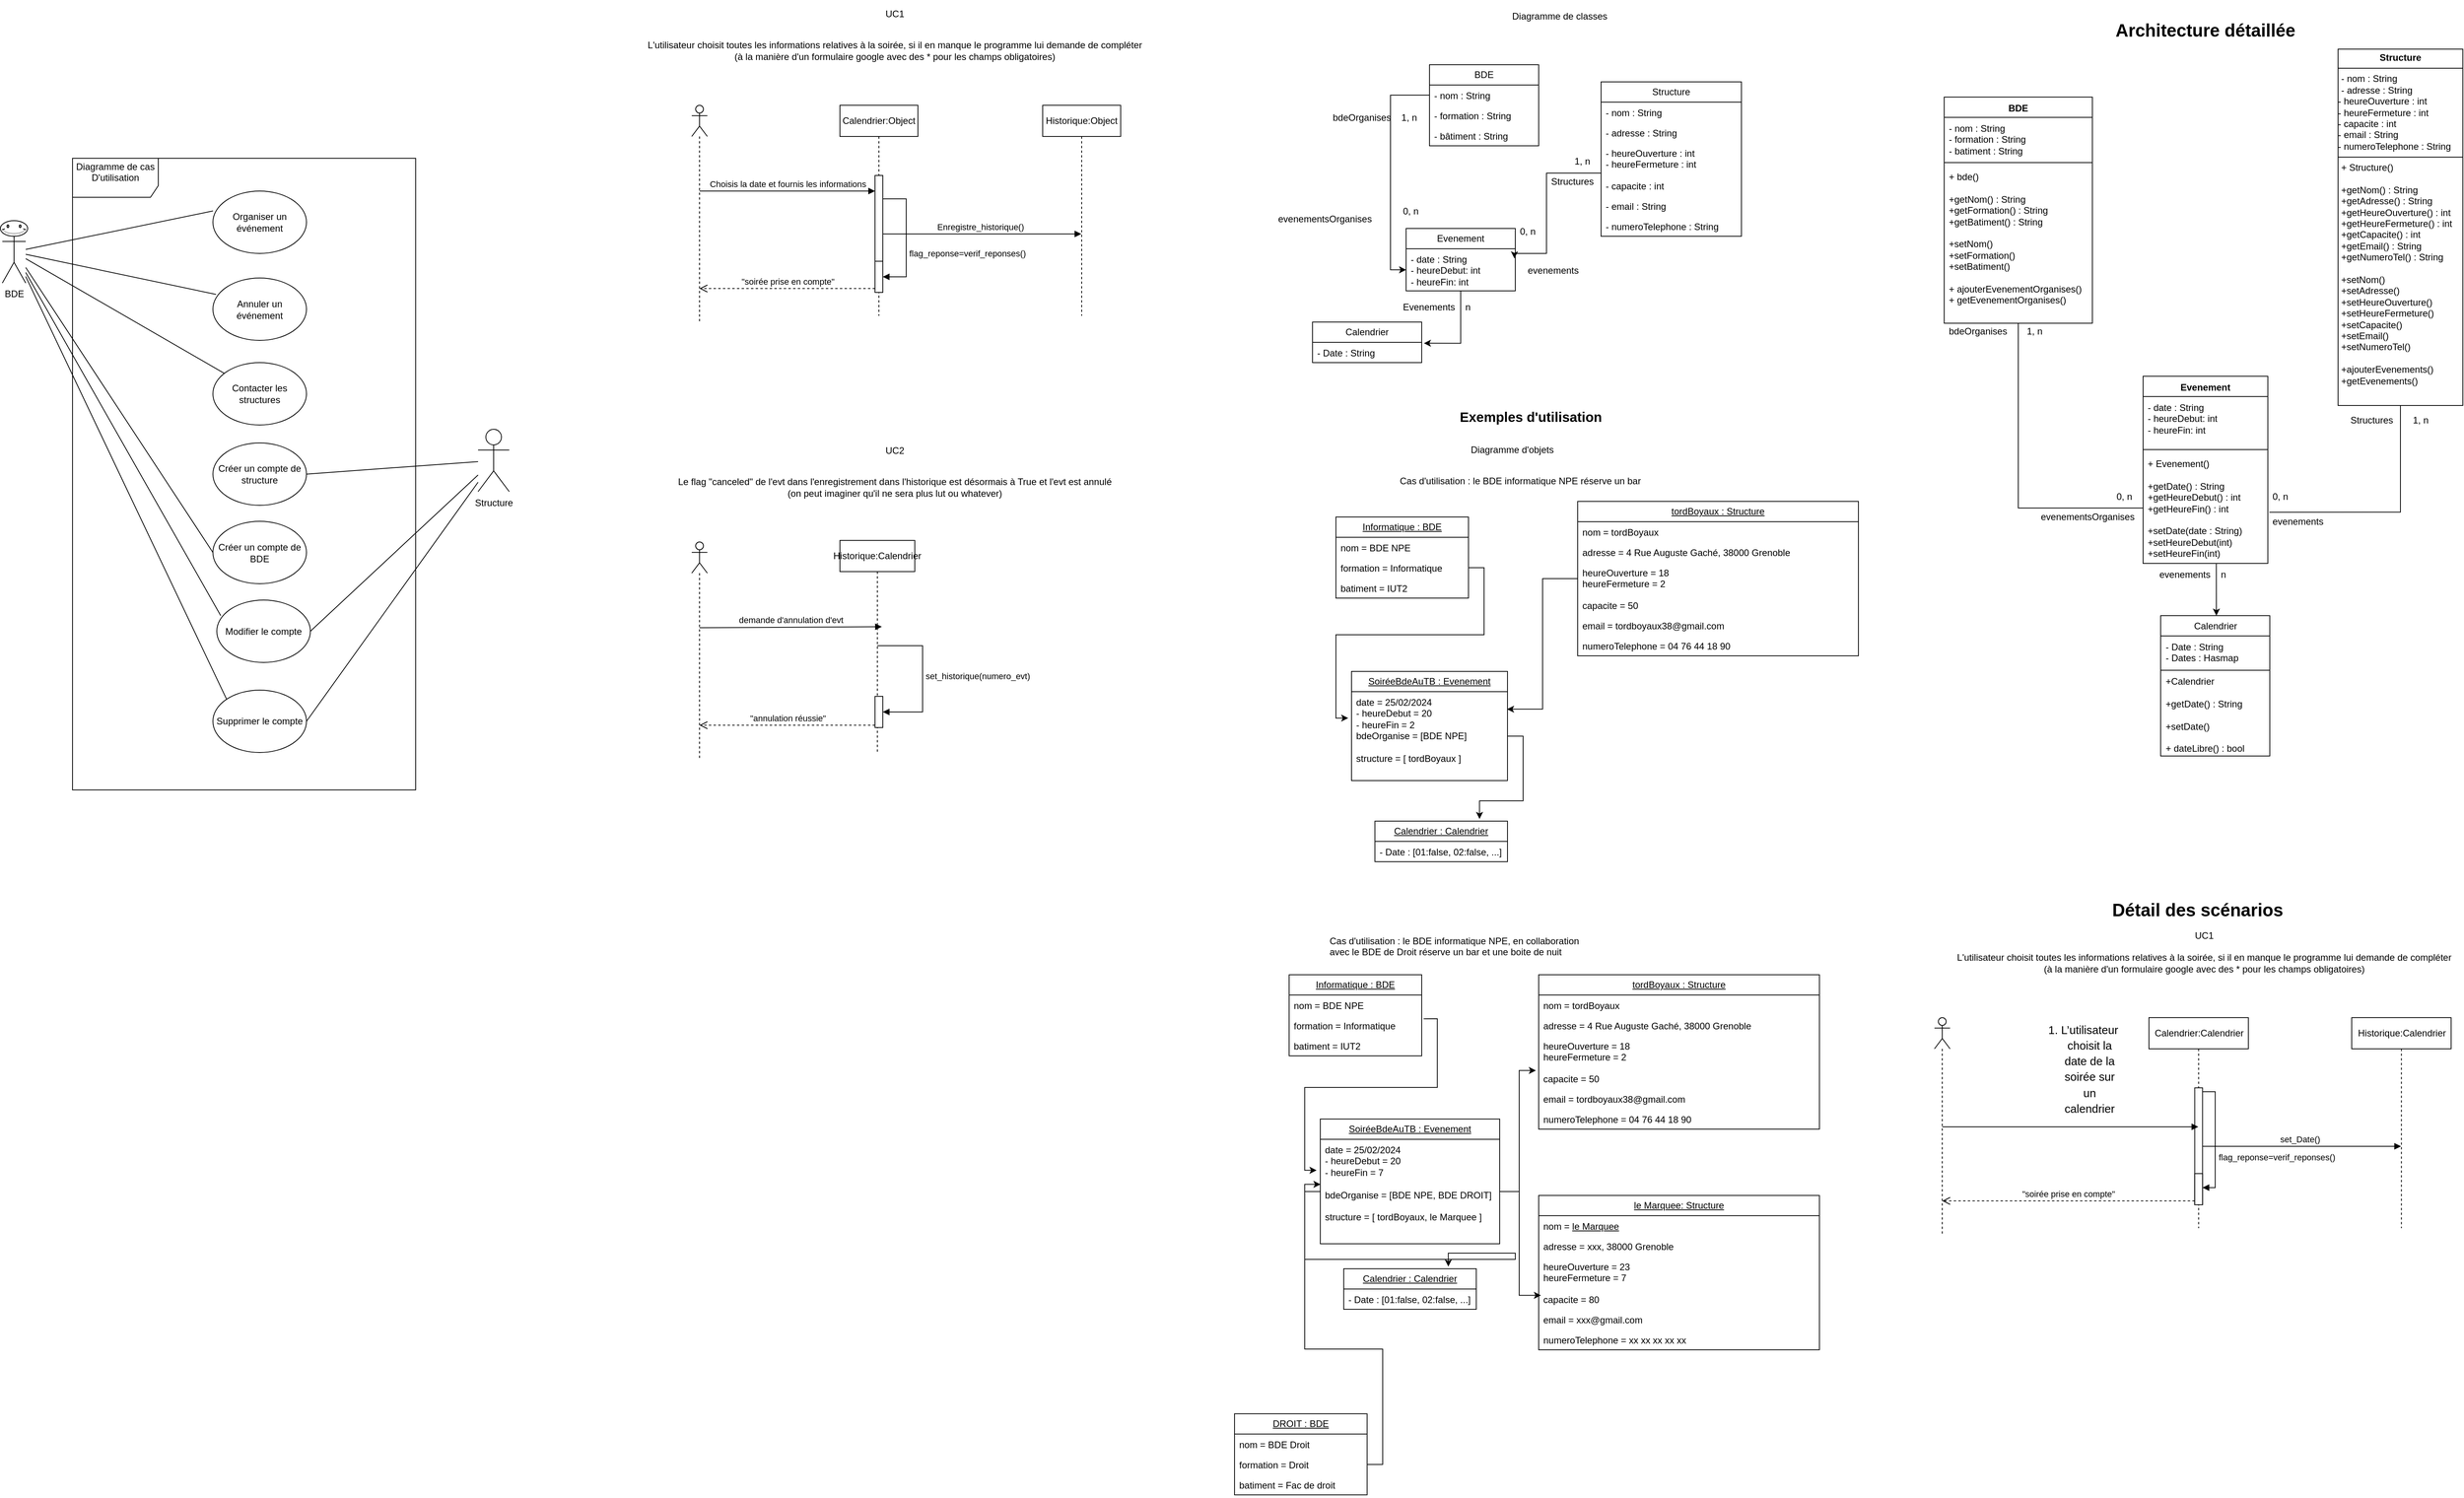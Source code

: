 <mxfile version="24.4.6" type="github">
  <diagram name="Page-1" id="fd_hAKjFNYpGGn4z0pOC">
    <mxGraphModel dx="1745" dy="675" grid="0" gridSize="10" guides="1" tooltips="1" connect="1" arrows="1" fold="1" page="1" pageScale="1" pageWidth="827" pageHeight="1169" math="0" shadow="0">
      <root>
        <mxCell id="0" />
        <mxCell id="1" parent="0" />
        <mxCell id="0vhhkYOt-qyEH0Bgxad_-2" value="&lt;font style=&quot;vertical-align: inherit;&quot;&gt;&lt;font style=&quot;vertical-align: inherit;&quot;&gt;BDE&lt;/font&gt;&lt;/font&gt;" style="shape=umlActor;verticalLabelPosition=bottom;verticalAlign=top;html=1;outlineConnect=0;" parent="1" vertex="1">
          <mxGeometry x="-730" y="300" width="30" height="80" as="geometry" />
        </mxCell>
        <mxCell id="0vhhkYOt-qyEH0Bgxad_-4" value="" style="verticalLabelPosition=bottom;verticalAlign=top;html=1;shape=mxgraph.basic.smiley" parent="1" vertex="1">
          <mxGeometry x="-732.5" y="300" width="35" height="20" as="geometry" />
        </mxCell>
        <mxCell id="0vhhkYOt-qyEH0Bgxad_-6" value="&lt;div&gt;Diagramme de cas D&#39;utilisation&lt;/div&gt;&lt;div&gt;&lt;br&gt;&lt;/div&gt;" style="shape=umlFrame;whiteSpace=wrap;html=1;pointerEvents=0;width=110;height=50;" parent="1" vertex="1">
          <mxGeometry x="-640" y="220" width="440" height="810" as="geometry" />
        </mxCell>
        <mxCell id="0vhhkYOt-qyEH0Bgxad_-13" value="Organiser un événement" style="ellipse;whiteSpace=wrap;html=1;" parent="1" vertex="1">
          <mxGeometry x="-460" y="262" width="120" height="80" as="geometry" />
        </mxCell>
        <mxCell id="0vhhkYOt-qyEH0Bgxad_-14" value="" style="endArrow=none;html=1;rounded=0;exitX=0.001;exitY=0.319;exitDx=0;exitDy=0;exitPerimeter=0;" parent="1" source="0vhhkYOt-qyEH0Bgxad_-13" target="0vhhkYOt-qyEH0Bgxad_-2" edge="1">
          <mxGeometry width="50" height="50" relative="1" as="geometry">
            <mxPoint x="-438" y="320" as="sourcePoint" />
            <mxPoint x="-690" y="250" as="targetPoint" />
          </mxGeometry>
        </mxCell>
        <mxCell id="0vhhkYOt-qyEH0Bgxad_-15" value="&lt;font style=&quot;vertical-align: inherit;&quot;&gt;&lt;font style=&quot;vertical-align: inherit;&quot;&gt;&lt;font style=&quot;vertical-align: inherit;&quot;&gt;&lt;font style=&quot;vertical-align: inherit;&quot;&gt;&lt;font style=&quot;vertical-align: inherit;&quot;&gt;&lt;font style=&quot;vertical-align: inherit;&quot;&gt;Créer un compte de structure&lt;/font&gt;&lt;/font&gt;&lt;/font&gt;&lt;/font&gt;&lt;/font&gt;&lt;/font&gt;" style="ellipse;whiteSpace=wrap;html=1;" parent="1" vertex="1">
          <mxGeometry x="-460" y="585" width="120" height="80" as="geometry" />
        </mxCell>
        <mxCell id="0vhhkYOt-qyEH0Bgxad_-17" value="" style="endArrow=none;html=1;rounded=0;" parent="1" source="0vhhkYOt-qyEH0Bgxad_-2" target="0vhhkYOt-qyEH0Bgxad_-18" edge="1">
          <mxGeometry width="50" height="50" relative="1" as="geometry">
            <mxPoint x="-680" y="260" as="sourcePoint" />
            <mxPoint x="-630" y="210" as="targetPoint" />
          </mxGeometry>
        </mxCell>
        <mxCell id="0vhhkYOt-qyEH0Bgxad_-18" value="&lt;font style=&quot;vertical-align: inherit;&quot;&gt;&lt;font style=&quot;vertical-align: inherit;&quot;&gt;&lt;font style=&quot;vertical-align: inherit;&quot;&gt;&lt;font style=&quot;vertical-align: inherit;&quot;&gt;Contacter les structures&lt;/font&gt;&lt;/font&gt;&lt;/font&gt;&lt;/font&gt;" style="ellipse;whiteSpace=wrap;html=1;" parent="1" vertex="1">
          <mxGeometry x="-460" y="482" width="120" height="80" as="geometry" />
        </mxCell>
        <mxCell id="7qt9X9h4U_zDJMxlAWbA-1" value="Annuler un événement" style="ellipse;whiteSpace=wrap;html=1;" parent="1" vertex="1">
          <mxGeometry x="-460" y="373.5" width="120" height="80" as="geometry" />
        </mxCell>
        <mxCell id="7qt9X9h4U_zDJMxlAWbA-2" value="" style="endArrow=none;html=1;rounded=0;exitX=0.033;exitY=0.263;exitDx=0;exitDy=0;exitPerimeter=0;fontStyle=1" parent="1" source="7qt9X9h4U_zDJMxlAWbA-1" target="0vhhkYOt-qyEH0Bgxad_-2" edge="1">
          <mxGeometry width="50" height="50" relative="1" as="geometry">
            <mxPoint x="-451" y="610" as="sourcePoint" />
            <mxPoint x="-690" y="450" as="targetPoint" />
          </mxGeometry>
        </mxCell>
        <mxCell id="7qt9X9h4U_zDJMxlAWbA-3" value="" style="endArrow=none;html=1;rounded=0;exitX=0.042;exitY=0.25;exitDx=0;exitDy=0;exitPerimeter=0;fontStyle=1" parent="1" source="7qt9X9h4U_zDJMxlAWbA-4" target="0vhhkYOt-qyEH0Bgxad_-2" edge="1">
          <mxGeometry width="50" height="50" relative="1" as="geometry">
            <mxPoint x="-455" y="696" as="sourcePoint" />
            <mxPoint x="-704" y="450" as="targetPoint" />
          </mxGeometry>
        </mxCell>
        <mxCell id="7qt9X9h4U_zDJMxlAWbA-4" value="Modifier le compte" style="ellipse;whiteSpace=wrap;html=1;" parent="1" vertex="1">
          <mxGeometry x="-455" y="786.5" width="120" height="80" as="geometry" />
        </mxCell>
        <mxCell id="SV50AntmqxMznZXikPVk-3" value="" style="shape=umlLifeline;perimeter=lifelinePerimeter;whiteSpace=wrap;html=1;container=1;dropTarget=0;collapsible=0;recursiveResize=0;outlineConnect=0;portConstraint=eastwest;newEdgeStyle={&quot;curved&quot;:0,&quot;rounded&quot;:0};participant=umlActor;" parent="1" vertex="1">
          <mxGeometry x="154" y="152" width="20" height="280" as="geometry" />
        </mxCell>
        <mxCell id="SV50AntmqxMznZXikPVk-4" value="Calendrier:Object" style="shape=umlLifeline;perimeter=lifelinePerimeter;whiteSpace=wrap;html=1;container=1;dropTarget=0;collapsible=0;recursiveResize=0;outlineConnect=0;portConstraint=eastwest;newEdgeStyle={&quot;curved&quot;:0,&quot;rounded&quot;:0};" parent="1" vertex="1">
          <mxGeometry x="344" y="152" width="100" height="270" as="geometry" />
        </mxCell>
        <mxCell id="SV50AntmqxMznZXikPVk-13" value="" style="html=1;points=[[0,0,0,0,5],[0,1,0,0,-5],[1,0,0,0,5],[1,1,0,0,-5]];perimeter=orthogonalPerimeter;outlineConnect=0;targetShapes=umlLifeline;portConstraint=eastwest;newEdgeStyle={&quot;curved&quot;:0,&quot;rounded&quot;:0};" parent="SV50AntmqxMznZXikPVk-4" vertex="1">
          <mxGeometry x="45" y="90" width="10" height="150" as="geometry" />
        </mxCell>
        <mxCell id="SV50AntmqxMznZXikPVk-16" value="" style="html=1;points=[[0,0,0,0,5],[0,1,0,0,-5],[1,0,0,0,5],[1,1,0,0,-5]];perimeter=orthogonalPerimeter;outlineConnect=0;targetShapes=umlLifeline;portConstraint=eastwest;newEdgeStyle={&quot;curved&quot;:0,&quot;rounded&quot;:0};" parent="SV50AntmqxMznZXikPVk-4" vertex="1">
          <mxGeometry x="45" y="200" width="10" height="40" as="geometry" />
        </mxCell>
        <mxCell id="SV50AntmqxMznZXikPVk-17" value="flag_reponse=verif_reponses()" style="html=1;align=left;spacingLeft=2;endArrow=block;rounded=0;edgeStyle=orthogonalEdgeStyle;curved=0;rounded=0;" parent="SV50AntmqxMznZXikPVk-4" target="SV50AntmqxMznZXikPVk-16" edge="1">
          <mxGeometry x="0.294" relative="1" as="geometry">
            <mxPoint x="55" y="110" as="sourcePoint" />
            <Array as="points">
              <mxPoint x="55" y="120" />
              <mxPoint x="85" y="120" />
              <mxPoint x="85" y="220" />
            </Array>
            <mxPoint as="offset" />
          </mxGeometry>
        </mxCell>
        <mxCell id="SV50AntmqxMznZXikPVk-12" value="&lt;div&gt;L&#39;utilisateur choisit toutes les informations relatives à la soirée, si il en manque le programme lui demande de compléter&lt;/div&gt;&lt;div&gt;(à la manière d&#39;un formulaire google avec des * pour les champs obligatoires)&lt;br&gt;&lt;/div&gt;" style="text;html=1;align=center;verticalAlign=middle;resizable=0;points=[];autosize=1;strokeColor=none;fillColor=none;" parent="1" vertex="1">
          <mxGeometry x="84" y="62" width="660" height="40" as="geometry" />
        </mxCell>
        <mxCell id="SV50AntmqxMznZXikPVk-14" value="Enregistre_historique()" style="html=1;verticalAlign=bottom;endArrow=block;curved=0;rounded=0;" parent="1" source="SV50AntmqxMznZXikPVk-13" target="SV50AntmqxMznZXikPVk-18" edge="1">
          <mxGeometry x="-0.016" relative="1" as="geometry">
            <mxPoint x="403.997" y="292" as="sourcePoint" />
            <mxPoint x="628.82" y="292" as="targetPoint" />
            <mxPoint as="offset" />
          </mxGeometry>
        </mxCell>
        <mxCell id="SV50AntmqxMznZXikPVk-15" value="&quot;soirée prise en compte&quot;" style="html=1;verticalAlign=bottom;endArrow=open;dashed=1;endSize=8;curved=0;rounded=0;exitX=0;exitY=1;exitDx=0;exitDy=-5;" parent="1" source="SV50AntmqxMznZXikPVk-13" target="SV50AntmqxMznZXikPVk-3" edge="1">
          <mxGeometry x="0.0" relative="1" as="geometry">
            <mxPoint x="319" y="307" as="targetPoint" />
            <mxPoint as="offset" />
          </mxGeometry>
        </mxCell>
        <mxCell id="SV50AntmqxMznZXikPVk-18" value="Historique:Object" style="shape=umlLifeline;perimeter=lifelinePerimeter;whiteSpace=wrap;html=1;container=1;dropTarget=0;collapsible=0;recursiveResize=0;outlineConnect=0;portConstraint=eastwest;newEdgeStyle={&quot;curved&quot;:0,&quot;rounded&quot;:0};" parent="1" vertex="1">
          <mxGeometry x="604" y="152" width="100" height="270" as="geometry" />
        </mxCell>
        <mxCell id="SV50AntmqxMznZXikPVk-21" value="Choisis la date et fournis les informations" style="html=1;verticalAlign=bottom;endArrow=block;curved=0;rounded=0;entryX=0;entryY=0;entryDx=0;entryDy=5;" parent="1" edge="1">
          <mxGeometry relative="1" as="geometry">
            <mxPoint x="164" y="262" as="sourcePoint" />
            <mxPoint x="389" y="262" as="targetPoint" />
          </mxGeometry>
        </mxCell>
        <mxCell id="SV50AntmqxMznZXikPVk-22" value="UC1 " style="text;html=1;align=center;verticalAlign=middle;resizable=0;points=[];autosize=1;strokeColor=none;fillColor=none;" parent="1" vertex="1">
          <mxGeometry x="389" y="20" width="50" height="30" as="geometry" />
        </mxCell>
        <mxCell id="SV50AntmqxMznZXikPVk-23" value="" style="shape=umlLifeline;perimeter=lifelinePerimeter;whiteSpace=wrap;html=1;container=1;dropTarget=0;collapsible=0;recursiveResize=0;outlineConnect=0;portConstraint=eastwest;newEdgeStyle={&quot;curved&quot;:0,&quot;rounded&quot;:0};participant=umlActor;" parent="1" vertex="1">
          <mxGeometry x="154" y="712" width="20" height="280" as="geometry" />
        </mxCell>
        <mxCell id="SV50AntmqxMznZXikPVk-28" value="&lt;div&gt;Le flag &quot;canceled&quot; de l&#39;evt dans l&#39;enregistrement dans l&#39;historique est désormais à True et l&#39;evt est annulé&lt;/div&gt;&lt;div&gt;(on peut imaginer qu&#39;il ne sera plus lut ou whatever)&lt;br&gt;&lt;/div&gt;" style="text;html=1;align=center;verticalAlign=middle;resizable=0;points=[];autosize=1;strokeColor=none;fillColor=none;" parent="1" vertex="1">
          <mxGeometry x="129" y="622" width="570" height="40" as="geometry" />
        </mxCell>
        <mxCell id="SV50AntmqxMznZXikPVk-30" value="&quot;annulation réussie&quot;" style="html=1;verticalAlign=bottom;endArrow=open;dashed=1;endSize=8;curved=0;rounded=0;exitX=0;exitY=1;exitDx=0;exitDy=-5;" parent="1" target="SV50AntmqxMznZXikPVk-23" edge="1">
          <mxGeometry x="0.0" relative="1" as="geometry">
            <mxPoint x="319" y="867" as="targetPoint" />
            <mxPoint as="offset" />
            <mxPoint x="389.0" y="947.0" as="sourcePoint" />
          </mxGeometry>
        </mxCell>
        <mxCell id="SV50AntmqxMznZXikPVk-31" value="Historique:Calendrier" style="shape=umlLifeline;perimeter=lifelinePerimeter;whiteSpace=wrap;html=1;container=1;dropTarget=0;collapsible=0;recursiveResize=0;outlineConnect=0;portConstraint=eastwest;newEdgeStyle={&quot;curved&quot;:0,&quot;rounded&quot;:0};" parent="1" vertex="1">
          <mxGeometry x="344" y="710" width="96" height="272" as="geometry" />
        </mxCell>
        <mxCell id="SV50AntmqxMznZXikPVk-37" value="" style="html=1;points=[[0,0,0,0,5],[0,1,0,0,-5],[1,0,0,0,5],[1,1,0,0,-5]];perimeter=orthogonalPerimeter;outlineConnect=0;targetShapes=umlLifeline;portConstraint=eastwest;newEdgeStyle={&quot;curved&quot;:0,&quot;rounded&quot;:0};" parent="SV50AntmqxMznZXikPVk-31" vertex="1">
          <mxGeometry x="45" y="200" width="10" height="40" as="geometry" />
        </mxCell>
        <mxCell id="SV50AntmqxMznZXikPVk-38" value="set_historique(numero_evt)" style="html=1;align=left;spacingLeft=2;endArrow=block;rounded=0;edgeStyle=orthogonalEdgeStyle;curved=0;rounded=0;" parent="SV50AntmqxMznZXikPVk-31" source="SV50AntmqxMznZXikPVk-31" target="SV50AntmqxMznZXikPVk-37" edge="1">
          <mxGeometry relative="1" as="geometry">
            <mxPoint x="56" y="180" as="sourcePoint" />
            <Array as="points">
              <mxPoint x="106" y="135" />
              <mxPoint x="106" y="220" />
            </Array>
          </mxGeometry>
        </mxCell>
        <mxCell id="SV50AntmqxMznZXikPVk-32" value="demande d&#39;annulation d&#39;evt" style="html=1;verticalAlign=bottom;endArrow=block;curved=0;rounded=0;entryX=0.56;entryY=0.407;entryDx=0;entryDy=0;entryPerimeter=0;" parent="1" target="SV50AntmqxMznZXikPVk-31" edge="1">
          <mxGeometry relative="1" as="geometry">
            <mxPoint x="164" y="822" as="sourcePoint" />
            <mxPoint x="389" y="822" as="targetPoint" />
          </mxGeometry>
        </mxCell>
        <mxCell id="SV50AntmqxMznZXikPVk-33" value="UC2 " style="text;html=1;align=center;verticalAlign=middle;resizable=0;points=[];autosize=1;strokeColor=none;fillColor=none;" parent="1" vertex="1">
          <mxGeometry x="389" y="580" width="50" height="30" as="geometry" />
        </mxCell>
        <mxCell id="Q9exHpR4YVgt2Lzm4d1t-12" value="BDE" style="swimlane;fontStyle=0;childLayout=stackLayout;horizontal=1;startSize=26;fillColor=none;horizontalStack=0;resizeParent=1;resizeParentMax=0;resizeLast=0;collapsible=1;marginBottom=0;whiteSpace=wrap;html=1;" parent="1" vertex="1">
          <mxGeometry x="1100" y="100" width="140" height="104" as="geometry" />
        </mxCell>
        <mxCell id="Q9exHpR4YVgt2Lzm4d1t-14" value="- nom : String" style="text;strokeColor=none;fillColor=none;align=left;verticalAlign=top;spacingLeft=4;spacingRight=4;overflow=hidden;rotatable=0;points=[[0,0.5],[1,0.5]];portConstraint=eastwest;whiteSpace=wrap;html=1;" parent="Q9exHpR4YVgt2Lzm4d1t-12" vertex="1">
          <mxGeometry y="26" width="140" height="26" as="geometry" />
        </mxCell>
        <mxCell id="3woJ1IVH_2ueYjXW4H0O-25" value="- formation : String" style="text;strokeColor=none;fillColor=none;align=left;verticalAlign=top;spacingLeft=4;spacingRight=4;overflow=hidden;rotatable=0;points=[[0,0.5],[1,0.5]];portConstraint=eastwest;whiteSpace=wrap;html=1;" parent="Q9exHpR4YVgt2Lzm4d1t-12" vertex="1">
          <mxGeometry y="52" width="140" height="26" as="geometry" />
        </mxCell>
        <mxCell id="3woJ1IVH_2ueYjXW4H0O-26" value="- bâtiment : String" style="text;strokeColor=none;fillColor=none;align=left;verticalAlign=top;spacingLeft=4;spacingRight=4;overflow=hidden;rotatable=0;points=[[0,0.5],[1,0.5]];portConstraint=eastwest;whiteSpace=wrap;html=1;" parent="Q9exHpR4YVgt2Lzm4d1t-12" vertex="1">
          <mxGeometry y="78" width="140" height="26" as="geometry" />
        </mxCell>
        <mxCell id="Q9exHpR4YVgt2Lzm4d1t-16" value="Structure" style="swimlane;fontStyle=0;childLayout=stackLayout;horizontal=1;startSize=26;fillColor=none;horizontalStack=0;resizeParent=1;resizeParentMax=0;resizeLast=0;collapsible=1;marginBottom=0;whiteSpace=wrap;html=1;" parent="1" vertex="1">
          <mxGeometry x="1320" y="122" width="180" height="198" as="geometry" />
        </mxCell>
        <mxCell id="Q9exHpR4YVgt2Lzm4d1t-17" value="- nom : String" style="text;strokeColor=none;fillColor=none;align=left;verticalAlign=top;spacingLeft=4;spacingRight=4;overflow=hidden;rotatable=0;points=[[0,0.5],[1,0.5]];portConstraint=eastwest;whiteSpace=wrap;html=1;" parent="Q9exHpR4YVgt2Lzm4d1t-16" vertex="1">
          <mxGeometry y="26" width="180" height="26" as="geometry" />
        </mxCell>
        <mxCell id="Q9exHpR4YVgt2Lzm4d1t-18" value="- adresse : String" style="text;strokeColor=none;fillColor=none;align=left;verticalAlign=top;spacingLeft=4;spacingRight=4;overflow=hidden;rotatable=0;points=[[0,0.5],[1,0.5]];portConstraint=eastwest;whiteSpace=wrap;html=1;" parent="Q9exHpR4YVgt2Lzm4d1t-16" vertex="1">
          <mxGeometry y="52" width="180" height="26" as="geometry" />
        </mxCell>
        <mxCell id="Q9exHpR4YVgt2Lzm4d1t-19" value="&lt;div&gt;- heureOuverture : int&lt;br&gt;&lt;/div&gt;&lt;div&gt;- heureFermeture : int&lt;br&gt;&lt;/div&gt;" style="text;strokeColor=none;fillColor=none;align=left;verticalAlign=top;spacingLeft=4;spacingRight=4;overflow=hidden;rotatable=0;points=[[0,0.5],[1,0.5]];portConstraint=eastwest;whiteSpace=wrap;html=1;" parent="Q9exHpR4YVgt2Lzm4d1t-16" vertex="1">
          <mxGeometry y="78" width="180" height="42" as="geometry" />
        </mxCell>
        <mxCell id="3woJ1IVH_2ueYjXW4H0O-20" value="&lt;div&gt;- capacite : int&lt;br&gt;&lt;/div&gt;&lt;div&gt;&lt;br&gt;&lt;/div&gt;" style="text;strokeColor=none;fillColor=none;align=left;verticalAlign=top;spacingLeft=4;spacingRight=4;overflow=hidden;rotatable=0;points=[[0,0.5],[1,0.5]];portConstraint=eastwest;whiteSpace=wrap;html=1;" parent="Q9exHpR4YVgt2Lzm4d1t-16" vertex="1">
          <mxGeometry y="120" width="180" height="26" as="geometry" />
        </mxCell>
        <mxCell id="3woJ1IVH_2ueYjXW4H0O-21" value="&lt;div&gt;- email : String&lt;br&gt;&lt;/div&gt;" style="text;strokeColor=none;fillColor=none;align=left;verticalAlign=top;spacingLeft=4;spacingRight=4;overflow=hidden;rotatable=0;points=[[0,0.5],[1,0.5]];portConstraint=eastwest;whiteSpace=wrap;html=1;" parent="Q9exHpR4YVgt2Lzm4d1t-16" vertex="1">
          <mxGeometry y="146" width="180" height="26" as="geometry" />
        </mxCell>
        <mxCell id="3woJ1IVH_2ueYjXW4H0O-22" value="- numeroTelephone : String" style="text;strokeColor=none;fillColor=none;align=left;verticalAlign=top;spacingLeft=4;spacingRight=4;overflow=hidden;rotatable=0;points=[[0,0.5],[1,0.5]];portConstraint=eastwest;whiteSpace=wrap;html=1;" parent="Q9exHpR4YVgt2Lzm4d1t-16" vertex="1">
          <mxGeometry y="172" width="180" height="26" as="geometry" />
        </mxCell>
        <mxCell id="Q9exHpR4YVgt2Lzm4d1t-20" value="Calendrier" style="swimlane;fontStyle=0;childLayout=stackLayout;horizontal=1;startSize=26;fillColor=none;horizontalStack=0;resizeParent=1;resizeParentMax=0;resizeLast=0;collapsible=1;marginBottom=0;whiteSpace=wrap;html=1;" parent="1" vertex="1">
          <mxGeometry x="950" y="430" width="140" height="52" as="geometry" />
        </mxCell>
        <mxCell id="Q9exHpR4YVgt2Lzm4d1t-23" value="&lt;div&gt;- Date : String&lt;br&gt;&lt;/div&gt;" style="text;strokeColor=none;fillColor=none;align=left;verticalAlign=top;spacingLeft=4;spacingRight=4;overflow=hidden;rotatable=0;points=[[0,0.5],[1,0.5]];portConstraint=eastwest;whiteSpace=wrap;html=1;" parent="Q9exHpR4YVgt2Lzm4d1t-20" vertex="1">
          <mxGeometry y="26" width="140" height="26" as="geometry" />
        </mxCell>
        <mxCell id="3woJ1IVH_2ueYjXW4H0O-31" value="Structures" style="text;strokeColor=none;fillColor=none;align=left;verticalAlign=top;spacingLeft=4;spacingRight=4;overflow=hidden;rotatable=0;points=[[0,0.5],[1,0.5]];portConstraint=eastwest;whiteSpace=wrap;html=1;" parent="1" vertex="1">
          <mxGeometry x="1250" y="236" width="65" height="26" as="geometry" />
        </mxCell>
        <mxCell id="3woJ1IVH_2ueYjXW4H0O-32" value="bdeOrganises &amp;nbsp;&amp;nbsp; 1, n" style="text;strokeColor=none;fillColor=none;align=left;verticalAlign=top;spacingLeft=4;spacingRight=4;overflow=hidden;rotatable=0;points=[[0,0.5],[1,0.5]];portConstraint=eastwest;whiteSpace=wrap;html=1;" parent="1" vertex="1">
          <mxGeometry x="970" y="154" width="120" height="26" as="geometry" />
        </mxCell>
        <mxCell id="3woJ1IVH_2ueYjXW4H0O-33" value="1, n" style="text;strokeColor=none;fillColor=none;align=left;verticalAlign=top;spacingLeft=4;spacingRight=4;overflow=hidden;rotatable=0;points=[[0,0.5],[1,0.5]];portConstraint=eastwest;whiteSpace=wrap;html=1;" parent="1" vertex="1">
          <mxGeometry x="1280" y="210" width="40" height="26" as="geometry" />
        </mxCell>
        <mxCell id="3woJ1IVH_2ueYjXW4H0O-40" value="Evenements&amp;nbsp;&amp;nbsp;&amp;nbsp; n" style="text;strokeColor=none;fillColor=none;align=left;verticalAlign=top;spacingLeft=4;spacingRight=4;overflow=hidden;rotatable=0;points=[[0,0.5],[1,0.5]];portConstraint=eastwest;whiteSpace=wrap;html=1;" parent="1" vertex="1">
          <mxGeometry x="1060" y="397" width="110" height="26" as="geometry" />
        </mxCell>
        <mxCell id="3woJ1IVH_2ueYjXW4H0O-51" value="Evenement" style="swimlane;fontStyle=0;childLayout=stackLayout;horizontal=1;startSize=26;fillColor=none;horizontalStack=0;resizeParent=1;resizeParentMax=0;resizeLast=0;collapsible=1;marginBottom=0;whiteSpace=wrap;html=1;" parent="1" vertex="1">
          <mxGeometry x="1070" y="310" width="140" height="80" as="geometry" />
        </mxCell>
        <mxCell id="3woJ1IVH_2ueYjXW4H0O-52" value="&lt;div&gt;- date : String&lt;/div&gt;&lt;div&gt;- heureDebut: int&lt;/div&gt;&lt;div&gt;- heureFin: int&lt;/div&gt;" style="text;strokeColor=none;fillColor=none;align=left;verticalAlign=top;spacingLeft=4;spacingRight=4;overflow=hidden;rotatable=0;points=[[0,0.5],[1,0.5]];portConstraint=eastwest;whiteSpace=wrap;html=1;" parent="3woJ1IVH_2ueYjXW4H0O-51" vertex="1">
          <mxGeometry y="26" width="140" height="54" as="geometry" />
        </mxCell>
        <mxCell id="3woJ1IVH_2ueYjXW4H0O-59" value="" style="edgeStyle=orthogonalEdgeStyle;rounded=0;orthogonalLoop=1;jettySize=auto;html=1;entryX=0.992;entryY=0.229;entryDx=0;entryDy=0;entryPerimeter=0;" parent="1" source="3woJ1IVH_2ueYjXW4H0O-20" target="3woJ1IVH_2ueYjXW4H0O-52" edge="1">
          <mxGeometry relative="1" as="geometry">
            <mxPoint x="1212.66" y="367.668" as="targetPoint" />
            <Array as="points">
              <mxPoint x="1320" y="239" />
              <mxPoint x="1250" y="239" />
              <mxPoint x="1250" y="342" />
            </Array>
          </mxGeometry>
        </mxCell>
        <mxCell id="3woJ1IVH_2ueYjXW4H0O-61" value="" style="edgeStyle=orthogonalEdgeStyle;rounded=0;orthogonalLoop=1;jettySize=auto;html=1;entryX=0;entryY=0.5;entryDx=0;entryDy=0;" parent="1" source="Q9exHpR4YVgt2Lzm4d1t-14" target="3woJ1IVH_2ueYjXW4H0O-52" edge="1">
          <mxGeometry relative="1" as="geometry" />
        </mxCell>
        <mxCell id="99m4UbLM17kgjPSCj8Z3-4" value="&lt;u&gt;Informatique : BDE&lt;/u&gt;" style="swimlane;fontStyle=0;childLayout=stackLayout;horizontal=1;startSize=26;fillColor=none;horizontalStack=0;resizeParent=1;resizeParentMax=0;resizeLast=0;collapsible=1;marginBottom=0;whiteSpace=wrap;html=1;" parent="1" vertex="1">
          <mxGeometry x="980" y="680" width="170" height="104" as="geometry" />
        </mxCell>
        <mxCell id="99m4UbLM17kgjPSCj8Z3-5" value="nom = BDE NPE " style="text;strokeColor=none;fillColor=none;align=left;verticalAlign=top;spacingLeft=4;spacingRight=4;overflow=hidden;rotatable=0;points=[[0,0.5],[1,0.5]];portConstraint=eastwest;whiteSpace=wrap;html=1;" parent="99m4UbLM17kgjPSCj8Z3-4" vertex="1">
          <mxGeometry y="26" width="170" height="26" as="geometry" />
        </mxCell>
        <mxCell id="99m4UbLM17kgjPSCj8Z3-6" value="formation = Informatique" style="text;strokeColor=none;fillColor=none;align=left;verticalAlign=top;spacingLeft=4;spacingRight=4;overflow=hidden;rotatable=0;points=[[0,0.5],[1,0.5]];portConstraint=eastwest;whiteSpace=wrap;html=1;" parent="99m4UbLM17kgjPSCj8Z3-4" vertex="1">
          <mxGeometry y="52" width="170" height="26" as="geometry" />
        </mxCell>
        <mxCell id="99m4UbLM17kgjPSCj8Z3-7" value="batiment = IUT2" style="text;strokeColor=none;fillColor=none;align=left;verticalAlign=top;spacingLeft=4;spacingRight=4;overflow=hidden;rotatable=0;points=[[0,0.5],[1,0.5]];portConstraint=eastwest;whiteSpace=wrap;html=1;" parent="99m4UbLM17kgjPSCj8Z3-4" vertex="1">
          <mxGeometry y="78" width="170" height="26" as="geometry" />
        </mxCell>
        <mxCell id="99m4UbLM17kgjPSCj8Z3-9" value="&lt;u&gt;tordBoyaux : Structure&lt;/u&gt;" style="swimlane;fontStyle=0;childLayout=stackLayout;horizontal=1;startSize=26;fillColor=none;horizontalStack=0;resizeParent=1;resizeParentMax=0;resizeLast=0;collapsible=1;marginBottom=0;whiteSpace=wrap;html=1;" parent="1" vertex="1">
          <mxGeometry x="1290" y="660" width="360" height="198" as="geometry" />
        </mxCell>
        <mxCell id="99m4UbLM17kgjPSCj8Z3-10" value="nom = tordBoyaux" style="text;strokeColor=none;fillColor=none;align=left;verticalAlign=top;spacingLeft=4;spacingRight=4;overflow=hidden;rotatable=0;points=[[0,0.5],[1,0.5]];portConstraint=eastwest;whiteSpace=wrap;html=1;" parent="99m4UbLM17kgjPSCj8Z3-9" vertex="1">
          <mxGeometry y="26" width="360" height="26" as="geometry" />
        </mxCell>
        <mxCell id="99m4UbLM17kgjPSCj8Z3-11" value="adresse = 4 Rue Auguste Gaché, 38000 Grenoble" style="text;strokeColor=none;fillColor=none;align=left;verticalAlign=top;spacingLeft=4;spacingRight=4;overflow=hidden;rotatable=0;points=[[0,0.5],[1,0.5]];portConstraint=eastwest;whiteSpace=wrap;html=1;" parent="99m4UbLM17kgjPSCj8Z3-9" vertex="1">
          <mxGeometry y="52" width="360" height="26" as="geometry" />
        </mxCell>
        <mxCell id="99m4UbLM17kgjPSCj8Z3-12" value="&lt;div&gt;heureOuverture = 18&lt;/div&gt;&lt;div&gt;heureFermeture = 2&lt;/div&gt;" style="text;strokeColor=none;fillColor=none;align=left;verticalAlign=top;spacingLeft=4;spacingRight=4;overflow=hidden;rotatable=0;points=[[0,0.5],[1,0.5]];portConstraint=eastwest;whiteSpace=wrap;html=1;" parent="99m4UbLM17kgjPSCj8Z3-9" vertex="1">
          <mxGeometry y="78" width="360" height="42" as="geometry" />
        </mxCell>
        <mxCell id="99m4UbLM17kgjPSCj8Z3-13" value="&lt;div&gt;capacite = 50&lt;br&gt;&lt;/div&gt;&lt;div&gt;&lt;br&gt;&lt;/div&gt;" style="text;strokeColor=none;fillColor=none;align=left;verticalAlign=top;spacingLeft=4;spacingRight=4;overflow=hidden;rotatable=0;points=[[0,0.5],[1,0.5]];portConstraint=eastwest;whiteSpace=wrap;html=1;" parent="99m4UbLM17kgjPSCj8Z3-9" vertex="1">
          <mxGeometry y="120" width="360" height="26" as="geometry" />
        </mxCell>
        <mxCell id="99m4UbLM17kgjPSCj8Z3-14" value="&lt;div&gt;email = &lt;span&gt;tordboyaux38&lt;/span&gt;&lt;span&gt;@gmail&lt;/span&gt;&lt;span&gt;.com&lt;/span&gt;&lt;/div&gt;" style="text;strokeColor=none;fillColor=none;align=left;verticalAlign=top;spacingLeft=4;spacingRight=4;overflow=hidden;rotatable=0;points=[[0,0.5],[1,0.5]];portConstraint=eastwest;whiteSpace=wrap;html=1;" parent="99m4UbLM17kgjPSCj8Z3-9" vertex="1">
          <mxGeometry y="146" width="360" height="26" as="geometry" />
        </mxCell>
        <mxCell id="99m4UbLM17kgjPSCj8Z3-15" value="numeroTelephone = &lt;span&gt;&lt;span class=&quot;LrzXr zdqRlf kno-fv&quot;&gt;&lt;span data-local-attribute=&quot;d3ph&quot; data-dtype=&quot;d3ph&quot;&gt;&lt;span&gt;04 76 44 18 90&lt;/span&gt;&lt;/span&gt;&lt;/span&gt;&lt;/span&gt;" style="text;strokeColor=none;fillColor=none;align=left;verticalAlign=top;spacingLeft=4;spacingRight=4;overflow=hidden;rotatable=0;points=[[0,0.5],[1,0.5]];portConstraint=eastwest;whiteSpace=wrap;html=1;" parent="99m4UbLM17kgjPSCj8Z3-9" vertex="1">
          <mxGeometry y="172" width="360" height="26" as="geometry" />
        </mxCell>
        <mxCell id="99m4UbLM17kgjPSCj8Z3-16" value="Diagramme de classes" style="text;strokeColor=none;fillColor=none;align=left;verticalAlign=top;spacingLeft=4;spacingRight=4;overflow=hidden;rotatable=0;points=[[0,0.5],[1,0.5]];portConstraint=eastwest;whiteSpace=wrap;html=1;" parent="1" vertex="1">
          <mxGeometry x="1200" y="24" width="180" height="26" as="geometry" />
        </mxCell>
        <mxCell id="99m4UbLM17kgjPSCj8Z3-17" value="Diagramme d&#39;objets " style="text;strokeColor=none;fillColor=none;align=left;verticalAlign=top;spacingLeft=4;spacingRight=4;overflow=hidden;rotatable=0;points=[[0,0.5],[1,0.5]];portConstraint=eastwest;whiteSpace=wrap;html=1;" parent="1" vertex="1">
          <mxGeometry x="1147" y="580" width="180" height="26" as="geometry" />
        </mxCell>
        <mxCell id="99m4UbLM17kgjPSCj8Z3-18" value="&lt;u&gt;SoiréeBdeAuTB : Evenement&lt;/u&gt;" style="swimlane;fontStyle=0;childLayout=stackLayout;horizontal=1;startSize=26;fillColor=none;horizontalStack=0;resizeParent=1;resizeParentMax=0;resizeLast=0;collapsible=1;marginBottom=0;whiteSpace=wrap;html=1;" parent="1" vertex="1">
          <mxGeometry x="1000" y="878" width="200" height="140" as="geometry" />
        </mxCell>
        <mxCell id="99m4UbLM17kgjPSCj8Z3-19" value="&lt;div&gt;date = 25/02/2024&lt;/div&gt;&lt;div&gt;&lt;div&gt;- heureDebut = 20&lt;br&gt;&lt;/div&gt;&lt;div&gt;- heureFin = 2&lt;br&gt;&lt;/div&gt;&lt;/div&gt;&lt;div&gt;bdeOrganise = [BDE NPE]&lt;/div&gt;&lt;div&gt;&lt;br&gt;&lt;/div&gt;&lt;div&gt;structure = [ tordBoyaux ]&lt;br&gt;&lt;/div&gt;&lt;div&gt;&lt;br&gt;&lt;/div&gt;" style="text;strokeColor=none;fillColor=none;align=left;verticalAlign=top;spacingLeft=4;spacingRight=4;overflow=hidden;rotatable=0;points=[[0,0.5],[1,0.5]];portConstraint=eastwest;whiteSpace=wrap;html=1;" parent="99m4UbLM17kgjPSCj8Z3-18" vertex="1">
          <mxGeometry y="26" width="200" height="114" as="geometry" />
        </mxCell>
        <mxCell id="99m4UbLM17kgjPSCj8Z3-21" value="&lt;u&gt;Calendrier : Calendrier&lt;/u&gt;" style="swimlane;fontStyle=0;childLayout=stackLayout;horizontal=1;startSize=26;fillColor=none;horizontalStack=0;resizeParent=1;resizeParentMax=0;resizeLast=0;collapsible=1;marginBottom=0;whiteSpace=wrap;html=1;" parent="1" vertex="1">
          <mxGeometry x="1030" y="1070" width="170" height="52" as="geometry" />
        </mxCell>
        <mxCell id="99m4UbLM17kgjPSCj8Z3-22" value="&lt;div&gt;- Date : [01:false, 02:false, ...]&lt;br&gt;&lt;/div&gt;" style="text;strokeColor=none;fillColor=none;align=left;verticalAlign=top;spacingLeft=4;spacingRight=4;overflow=hidden;rotatable=0;points=[[0,0.5],[1,0.5]];portConstraint=eastwest;whiteSpace=wrap;html=1;" parent="99m4UbLM17kgjPSCj8Z3-21" vertex="1">
          <mxGeometry y="26" width="170" height="26" as="geometry" />
        </mxCell>
        <mxCell id="99m4UbLM17kgjPSCj8Z3-23" value="" style="edgeStyle=orthogonalEdgeStyle;rounded=0;orthogonalLoop=1;jettySize=auto;html=1;entryX=0.997;entryY=0.346;entryDx=0;entryDy=0;entryPerimeter=0;" parent="1" source="99m4UbLM17kgjPSCj8Z3-12" target="99m4UbLM17kgjPSCj8Z3-18" edge="1">
          <mxGeometry relative="1" as="geometry" />
        </mxCell>
        <mxCell id="99m4UbLM17kgjPSCj8Z3-25" value="" style="edgeStyle=orthogonalEdgeStyle;rounded=0;orthogonalLoop=1;jettySize=auto;html=1;entryX=-0.021;entryY=0.297;entryDx=0;entryDy=0;entryPerimeter=0;" parent="1" source="99m4UbLM17kgjPSCj8Z3-6" target="99m4UbLM17kgjPSCj8Z3-19" edge="1">
          <mxGeometry relative="1" as="geometry" />
        </mxCell>
        <mxCell id="HHiWm6_Z4Rj82QOO5koe-1" style="edgeStyle=orthogonalEdgeStyle;rounded=0;orthogonalLoop=1;jettySize=auto;html=1;entryX=0.789;entryY=-0.054;entryDx=0;entryDy=0;entryPerimeter=0;" parent="1" source="99m4UbLM17kgjPSCj8Z3-19" target="99m4UbLM17kgjPSCj8Z3-21" edge="1">
          <mxGeometry relative="1" as="geometry" />
        </mxCell>
        <mxCell id="HHiWm6_Z4Rj82QOO5koe-2" value="Cas d&#39;utilisation : le BDE informatique NPE, en collaboration avec le BDE de Droit réserve un bar et une boite de nuit" style="text;whiteSpace=wrap;html=1;" parent="1" vertex="1">
          <mxGeometry x="970" y="1210" width="340" height="20" as="geometry" />
        </mxCell>
        <mxCell id="HHiWm6_Z4Rj82QOO5koe-45" value="&lt;u&gt;SoiréeBdeAuTB : Evenement&lt;/u&gt;" style="swimlane;fontStyle=0;childLayout=stackLayout;horizontal=1;startSize=26;fillColor=none;horizontalStack=0;resizeParent=1;resizeParentMax=0;resizeLast=0;collapsible=1;marginBottom=0;whiteSpace=wrap;html=1;" parent="1" vertex="1">
          <mxGeometry x="960" y="1452" width="230" height="160" as="geometry" />
        </mxCell>
        <mxCell id="HHiWm6_Z4Rj82QOO5koe-46" value="&lt;div&gt;date = 25/02/2024&lt;/div&gt;&lt;div&gt;&lt;div&gt;- heureDebut = 20&lt;br&gt;&lt;/div&gt;&lt;div&gt;- heureFin = 7&lt;br&gt;&lt;/div&gt;&lt;/div&gt;&lt;div&gt;&lt;br&gt;&lt;/div&gt;&lt;div&gt;bdeOrganise = [BDE NPE, BDE DROIT]&lt;/div&gt;&lt;div&gt;&lt;br&gt;&lt;/div&gt;&lt;div&gt;structure = [ tordBoyaux, le Marquee ]&lt;br&gt;&lt;/div&gt;&lt;div&gt;&lt;br&gt;&lt;/div&gt;" style="text;strokeColor=none;fillColor=none;align=left;verticalAlign=top;spacingLeft=4;spacingRight=4;overflow=hidden;rotatable=0;points=[[0,0.5],[1,0.5]];portConstraint=eastwest;whiteSpace=wrap;html=1;" parent="HHiWm6_Z4Rj82QOO5koe-45" vertex="1">
          <mxGeometry y="26" width="230" height="134" as="geometry" />
        </mxCell>
        <mxCell id="HHiWm6_Z4Rj82QOO5koe-47" value="&lt;u&gt;Calendrier : Calendrier&lt;/u&gt;" style="swimlane;fontStyle=0;childLayout=stackLayout;horizontal=1;startSize=26;fillColor=none;horizontalStack=0;resizeParent=1;resizeParentMax=0;resizeLast=0;collapsible=1;marginBottom=0;whiteSpace=wrap;html=1;" parent="1" vertex="1">
          <mxGeometry x="990" y="1644" width="170" height="52" as="geometry" />
        </mxCell>
        <mxCell id="HHiWm6_Z4Rj82QOO5koe-48" value="&lt;div&gt;- Date : [01:false, 02:false, ...]&lt;br&gt;&lt;/div&gt;" style="text;strokeColor=none;fillColor=none;align=left;verticalAlign=top;spacingLeft=4;spacingRight=4;overflow=hidden;rotatable=0;points=[[0,0.5],[1,0.5]];portConstraint=eastwest;whiteSpace=wrap;html=1;" parent="HHiWm6_Z4Rj82QOO5koe-47" vertex="1">
          <mxGeometry y="26" width="170" height="26" as="geometry" />
        </mxCell>
        <mxCell id="HHiWm6_Z4Rj82QOO5koe-50" value="" style="edgeStyle=orthogonalEdgeStyle;rounded=0;orthogonalLoop=1;jettySize=auto;html=1;entryX=-0.021;entryY=0.297;entryDx=0;entryDy=0;entryPerimeter=0;exitX=1.015;exitY=0.171;exitDx=0;exitDy=0;exitPerimeter=0;" parent="1" source="HHiWm6_Z4Rj82QOO5koe-54" target="HHiWm6_Z4Rj82QOO5koe-46" edge="1">
          <mxGeometry relative="1" as="geometry">
            <mxPoint x="1110.0" y="1319" as="sourcePoint" />
          </mxGeometry>
        </mxCell>
        <mxCell id="HHiWm6_Z4Rj82QOO5koe-51" style="edgeStyle=orthogonalEdgeStyle;rounded=0;orthogonalLoop=1;jettySize=auto;html=1;entryX=0.789;entryY=-0.054;entryDx=0;entryDy=0;entryPerimeter=0;" parent="1" source="HHiWm6_Z4Rj82QOO5koe-46" target="HHiWm6_Z4Rj82QOO5koe-47" edge="1">
          <mxGeometry relative="1" as="geometry" />
        </mxCell>
        <mxCell id="HHiWm6_Z4Rj82QOO5koe-52" value="&lt;u&gt;Informatique : BDE&lt;/u&gt;" style="swimlane;fontStyle=0;childLayout=stackLayout;horizontal=1;startSize=26;fillColor=none;horizontalStack=0;resizeParent=1;resizeParentMax=0;resizeLast=0;collapsible=1;marginBottom=0;whiteSpace=wrap;html=1;" parent="1" vertex="1">
          <mxGeometry x="920" y="1267" width="170" height="104" as="geometry" />
        </mxCell>
        <mxCell id="HHiWm6_Z4Rj82QOO5koe-53" value="nom = BDE NPE " style="text;strokeColor=none;fillColor=none;align=left;verticalAlign=top;spacingLeft=4;spacingRight=4;overflow=hidden;rotatable=0;points=[[0,0.5],[1,0.5]];portConstraint=eastwest;whiteSpace=wrap;html=1;" parent="HHiWm6_Z4Rj82QOO5koe-52" vertex="1">
          <mxGeometry y="26" width="170" height="26" as="geometry" />
        </mxCell>
        <mxCell id="HHiWm6_Z4Rj82QOO5koe-54" value="formation = Informatique" style="text;strokeColor=none;fillColor=none;align=left;verticalAlign=top;spacingLeft=4;spacingRight=4;overflow=hidden;rotatable=0;points=[[0,0.5],[1,0.5]];portConstraint=eastwest;whiteSpace=wrap;html=1;" parent="HHiWm6_Z4Rj82QOO5koe-52" vertex="1">
          <mxGeometry y="52" width="170" height="26" as="geometry" />
        </mxCell>
        <mxCell id="HHiWm6_Z4Rj82QOO5koe-55" value="batiment = IUT2" style="text;strokeColor=none;fillColor=none;align=left;verticalAlign=top;spacingLeft=4;spacingRight=4;overflow=hidden;rotatable=0;points=[[0,0.5],[1,0.5]];portConstraint=eastwest;whiteSpace=wrap;html=1;" parent="HHiWm6_Z4Rj82QOO5koe-52" vertex="1">
          <mxGeometry y="78" width="170" height="26" as="geometry" />
        </mxCell>
        <mxCell id="HHiWm6_Z4Rj82QOO5koe-64" value="&lt;u&gt;tordBoyaux : Structure&lt;/u&gt;" style="swimlane;fontStyle=0;childLayout=stackLayout;horizontal=1;startSize=26;fillColor=none;horizontalStack=0;resizeParent=1;resizeParentMax=0;resizeLast=0;collapsible=1;marginBottom=0;whiteSpace=wrap;html=1;" parent="1" vertex="1">
          <mxGeometry x="1240" y="1267" width="360" height="198" as="geometry" />
        </mxCell>
        <mxCell id="HHiWm6_Z4Rj82QOO5koe-65" value="nom = tordBoyaux" style="text;strokeColor=none;fillColor=none;align=left;verticalAlign=top;spacingLeft=4;spacingRight=4;overflow=hidden;rotatable=0;points=[[0,0.5],[1,0.5]];portConstraint=eastwest;whiteSpace=wrap;html=1;" parent="HHiWm6_Z4Rj82QOO5koe-64" vertex="1">
          <mxGeometry y="26" width="360" height="26" as="geometry" />
        </mxCell>
        <mxCell id="HHiWm6_Z4Rj82QOO5koe-66" value="adresse = 4 Rue Auguste Gaché, 38000 Grenoble" style="text;strokeColor=none;fillColor=none;align=left;verticalAlign=top;spacingLeft=4;spacingRight=4;overflow=hidden;rotatable=0;points=[[0,0.5],[1,0.5]];portConstraint=eastwest;whiteSpace=wrap;html=1;" parent="HHiWm6_Z4Rj82QOO5koe-64" vertex="1">
          <mxGeometry y="52" width="360" height="26" as="geometry" />
        </mxCell>
        <mxCell id="HHiWm6_Z4Rj82QOO5koe-67" value="&lt;div&gt;heureOuverture = 18&lt;/div&gt;&lt;div&gt;heureFermeture = 2&lt;/div&gt;" style="text;strokeColor=none;fillColor=none;align=left;verticalAlign=top;spacingLeft=4;spacingRight=4;overflow=hidden;rotatable=0;points=[[0,0.5],[1,0.5]];portConstraint=eastwest;whiteSpace=wrap;html=1;" parent="HHiWm6_Z4Rj82QOO5koe-64" vertex="1">
          <mxGeometry y="78" width="360" height="42" as="geometry" />
        </mxCell>
        <mxCell id="HHiWm6_Z4Rj82QOO5koe-68" value="&lt;div&gt;capacite = 50&lt;br&gt;&lt;/div&gt;&lt;div&gt;&lt;br&gt;&lt;/div&gt;" style="text;strokeColor=none;fillColor=none;align=left;verticalAlign=top;spacingLeft=4;spacingRight=4;overflow=hidden;rotatable=0;points=[[0,0.5],[1,0.5]];portConstraint=eastwest;whiteSpace=wrap;html=1;" parent="HHiWm6_Z4Rj82QOO5koe-64" vertex="1">
          <mxGeometry y="120" width="360" height="26" as="geometry" />
        </mxCell>
        <mxCell id="HHiWm6_Z4Rj82QOO5koe-69" value="&lt;div&gt;email = &lt;span&gt;tordboyaux38&lt;/span&gt;&lt;span&gt;@gmail&lt;/span&gt;&lt;span&gt;.com&lt;/span&gt;&lt;/div&gt;" style="text;strokeColor=none;fillColor=none;align=left;verticalAlign=top;spacingLeft=4;spacingRight=4;overflow=hidden;rotatable=0;points=[[0,0.5],[1,0.5]];portConstraint=eastwest;whiteSpace=wrap;html=1;" parent="HHiWm6_Z4Rj82QOO5koe-64" vertex="1">
          <mxGeometry y="146" width="360" height="26" as="geometry" />
        </mxCell>
        <mxCell id="HHiWm6_Z4Rj82QOO5koe-70" value="numeroTelephone = &lt;span&gt;&lt;span class=&quot;LrzXr zdqRlf kno-fv&quot;&gt;&lt;span data-local-attribute=&quot;d3ph&quot; data-dtype=&quot;d3ph&quot;&gt;&lt;span&gt;04 76 44 18 90&lt;/span&gt;&lt;/span&gt;&lt;/span&gt;&lt;/span&gt;" style="text;strokeColor=none;fillColor=none;align=left;verticalAlign=top;spacingLeft=4;spacingRight=4;overflow=hidden;rotatable=0;points=[[0,0.5],[1,0.5]];portConstraint=eastwest;whiteSpace=wrap;html=1;" parent="HHiWm6_Z4Rj82QOO5koe-64" vertex="1">
          <mxGeometry y="172" width="360" height="26" as="geometry" />
        </mxCell>
        <mxCell id="HHiWm6_Z4Rj82QOO5koe-71" style="edgeStyle=orthogonalEdgeStyle;rounded=0;orthogonalLoop=1;jettySize=auto;html=1;entryX=-0.01;entryY=0.106;entryDx=0;entryDy=0;entryPerimeter=0;" parent="1" source="HHiWm6_Z4Rj82QOO5koe-46" target="HHiWm6_Z4Rj82QOO5koe-68" edge="1">
          <mxGeometry relative="1" as="geometry" />
        </mxCell>
        <mxCell id="HHiWm6_Z4Rj82QOO5koe-72" value="&lt;u&gt;DROIT : BDE&lt;/u&gt;" style="swimlane;fontStyle=0;childLayout=stackLayout;horizontal=1;startSize=26;fillColor=none;horizontalStack=0;resizeParent=1;resizeParentMax=0;resizeLast=0;collapsible=1;marginBottom=0;whiteSpace=wrap;html=1;" parent="1" vertex="1">
          <mxGeometry x="850" y="1830" width="170" height="104" as="geometry" />
        </mxCell>
        <mxCell id="HHiWm6_Z4Rj82QOO5koe-73" value="nom = BDE Droit " style="text;strokeColor=none;fillColor=none;align=left;verticalAlign=top;spacingLeft=4;spacingRight=4;overflow=hidden;rotatable=0;points=[[0,0.5],[1,0.5]];portConstraint=eastwest;whiteSpace=wrap;html=1;" parent="HHiWm6_Z4Rj82QOO5koe-72" vertex="1">
          <mxGeometry y="26" width="170" height="26" as="geometry" />
        </mxCell>
        <mxCell id="HHiWm6_Z4Rj82QOO5koe-74" value="formation = Droit" style="text;strokeColor=none;fillColor=none;align=left;verticalAlign=top;spacingLeft=4;spacingRight=4;overflow=hidden;rotatable=0;points=[[0,0.5],[1,0.5]];portConstraint=eastwest;whiteSpace=wrap;html=1;" parent="HHiWm6_Z4Rj82QOO5koe-72" vertex="1">
          <mxGeometry y="52" width="170" height="26" as="geometry" />
        </mxCell>
        <mxCell id="HHiWm6_Z4Rj82QOO5koe-75" value="batiment = Fac de droit" style="text;strokeColor=none;fillColor=none;align=left;verticalAlign=top;spacingLeft=4;spacingRight=4;overflow=hidden;rotatable=0;points=[[0,0.5],[1,0.5]];portConstraint=eastwest;whiteSpace=wrap;html=1;" parent="HHiWm6_Z4Rj82QOO5koe-72" vertex="1">
          <mxGeometry y="78" width="170" height="26" as="geometry" />
        </mxCell>
        <mxCell id="HHiWm6_Z4Rj82QOO5koe-76" style="edgeStyle=orthogonalEdgeStyle;rounded=0;orthogonalLoop=1;jettySize=auto;html=1;entryX=0.001;entryY=0.431;entryDx=0;entryDy=0;entryPerimeter=0;" parent="1" source="HHiWm6_Z4Rj82QOO5koe-74" target="HHiWm6_Z4Rj82QOO5koe-46" edge="1">
          <mxGeometry relative="1" as="geometry" />
        </mxCell>
        <mxCell id="HHiWm6_Z4Rj82QOO5koe-77" value="&lt;u&gt;le Marquee: Structure&lt;/u&gt;" style="swimlane;fontStyle=0;childLayout=stackLayout;horizontal=1;startSize=26;fillColor=none;horizontalStack=0;resizeParent=1;resizeParentMax=0;resizeLast=0;collapsible=1;marginBottom=0;whiteSpace=wrap;html=1;" parent="1" vertex="1">
          <mxGeometry x="1240" y="1550" width="360" height="198" as="geometry" />
        </mxCell>
        <mxCell id="HHiWm6_Z4Rj82QOO5koe-78" value="nom = &lt;u&gt;le Marquee&lt;/u&gt;" style="text;strokeColor=none;fillColor=none;align=left;verticalAlign=top;spacingLeft=4;spacingRight=4;overflow=hidden;rotatable=0;points=[[0,0.5],[1,0.5]];portConstraint=eastwest;whiteSpace=wrap;html=1;" parent="HHiWm6_Z4Rj82QOO5koe-77" vertex="1">
          <mxGeometry y="26" width="360" height="26" as="geometry" />
        </mxCell>
        <mxCell id="HHiWm6_Z4Rj82QOO5koe-79" value="adresse = xxx, 38000 Grenoble" style="text;strokeColor=none;fillColor=none;align=left;verticalAlign=top;spacingLeft=4;spacingRight=4;overflow=hidden;rotatable=0;points=[[0,0.5],[1,0.5]];portConstraint=eastwest;whiteSpace=wrap;html=1;" parent="HHiWm6_Z4Rj82QOO5koe-77" vertex="1">
          <mxGeometry y="52" width="360" height="26" as="geometry" />
        </mxCell>
        <mxCell id="HHiWm6_Z4Rj82QOO5koe-80" value="&lt;div&gt;heureOuverture = 23&lt;br&gt;&lt;/div&gt;&lt;div&gt;heureFermeture = 7&lt;/div&gt;" style="text;strokeColor=none;fillColor=none;align=left;verticalAlign=top;spacingLeft=4;spacingRight=4;overflow=hidden;rotatable=0;points=[[0,0.5],[1,0.5]];portConstraint=eastwest;whiteSpace=wrap;html=1;" parent="HHiWm6_Z4Rj82QOO5koe-77" vertex="1">
          <mxGeometry y="78" width="360" height="42" as="geometry" />
        </mxCell>
        <mxCell id="HHiWm6_Z4Rj82QOO5koe-81" value="&lt;div&gt;capacite = 80&lt;br&gt;&lt;/div&gt;&lt;div&gt;&lt;br&gt;&lt;/div&gt;" style="text;strokeColor=none;fillColor=none;align=left;verticalAlign=top;spacingLeft=4;spacingRight=4;overflow=hidden;rotatable=0;points=[[0,0.5],[1,0.5]];portConstraint=eastwest;whiteSpace=wrap;html=1;" parent="HHiWm6_Z4Rj82QOO5koe-77" vertex="1">
          <mxGeometry y="120" width="360" height="26" as="geometry" />
        </mxCell>
        <mxCell id="HHiWm6_Z4Rj82QOO5koe-82" value="&lt;div&gt;email = xxx&lt;span&gt;@gmail&lt;/span&gt;&lt;span&gt;.com&lt;/span&gt;&lt;/div&gt;" style="text;strokeColor=none;fillColor=none;align=left;verticalAlign=top;spacingLeft=4;spacingRight=4;overflow=hidden;rotatable=0;points=[[0,0.5],[1,0.5]];portConstraint=eastwest;whiteSpace=wrap;html=1;" parent="HHiWm6_Z4Rj82QOO5koe-77" vertex="1">
          <mxGeometry y="146" width="360" height="26" as="geometry" />
        </mxCell>
        <mxCell id="HHiWm6_Z4Rj82QOO5koe-83" value="numeroTelephone = xx xx xx xx xx" style="text;strokeColor=none;fillColor=none;align=left;verticalAlign=top;spacingLeft=4;spacingRight=4;overflow=hidden;rotatable=0;points=[[0,0.5],[1,0.5]];portConstraint=eastwest;whiteSpace=wrap;html=1;" parent="HHiWm6_Z4Rj82QOO5koe-77" vertex="1">
          <mxGeometry y="172" width="360" height="26" as="geometry" />
        </mxCell>
        <mxCell id="HHiWm6_Z4Rj82QOO5koe-84" style="edgeStyle=orthogonalEdgeStyle;rounded=0;orthogonalLoop=1;jettySize=auto;html=1;entryX=0.008;entryY=0.313;entryDx=0;entryDy=0;entryPerimeter=0;" parent="1" source="HHiWm6_Z4Rj82QOO5koe-46" target="HHiWm6_Z4Rj82QOO5koe-81" edge="1">
          <mxGeometry relative="1" as="geometry" />
        </mxCell>
        <mxCell id="HHiWm6_Z4Rj82QOO5koe-85" value="Cas d&#39;utilisation : le BDE informatique NPE réserve un bar " style="text;whiteSpace=wrap;html=1;" parent="1" vertex="1">
          <mxGeometry x="1060" y="620" width="340" height="20" as="geometry" />
        </mxCell>
        <mxCell id="HHiWm6_Z4Rj82QOO5koe-86" style="edgeStyle=orthogonalEdgeStyle;rounded=0;orthogonalLoop=1;jettySize=auto;html=1;exitX=0.5;exitY=1;exitDx=0;exitDy=0;entryX=1.02;entryY=0.045;entryDx=0;entryDy=0;entryPerimeter=0;" parent="1" source="3woJ1IVH_2ueYjXW4H0O-51" target="Q9exHpR4YVgt2Lzm4d1t-23" edge="1">
          <mxGeometry relative="1" as="geometry" />
        </mxCell>
        <mxCell id="X9ht4_rMk5e_lSbH_QnD-60" value="" style="edgeStyle=orthogonalEdgeStyle;rounded=0;orthogonalLoop=1;jettySize=auto;html=1;endArrow=none;endFill=0;entryX=0.024;entryY=0.09;entryDx=0;entryDy=0;entryPerimeter=0;" parent="1" source="X9ht4_rMk5e_lSbH_QnD-31" target="X9ht4_rMk5e_lSbH_QnD-67" edge="1">
          <mxGeometry relative="1" as="geometry" />
        </mxCell>
        <mxCell id="X9ht4_rMk5e_lSbH_QnD-31" value="&lt;p style=&quot;margin:0px;margin-top:4px;text-align:center;&quot;&gt;&lt;b&gt;Structure&lt;/b&gt;&lt;/p&gt;&lt;hr size=&quot;1&quot; style=&quot;border-style:solid;&quot;&gt;&lt;p style=&quot;margin:0px;margin-left:4px;&quot;&gt;- nom : String&lt;br&gt;&lt;/p&gt;&lt;p style=&quot;margin:0px;margin-left:4px;&quot;&gt;- adresse : String&lt;br&gt;&lt;/p&gt;&lt;div&gt;- heureOuverture : int&lt;br&gt;&lt;/div&gt;&lt;div&gt;- heureFermeture : int&lt;/div&gt;&lt;div&gt;&lt;div&gt;- capacite : int&lt;br&gt;&lt;/div&gt;&lt;div&gt;- email : String&lt;br&gt;&lt;/div&gt;&lt;/div&gt;&lt;div&gt;- numeroTelephone : String&lt;br&gt;&lt;/div&gt;&lt;hr size=&quot;1&quot; style=&quot;border-style:solid;&quot;&gt;&lt;p style=&quot;margin:0px;margin-left:4px;&quot;&gt;+ Structure()&lt;/p&gt;&lt;p style=&quot;margin:0px;margin-left:4px;&quot;&gt;&lt;br&gt;&lt;/p&gt;&lt;p style=&quot;margin:0px;margin-left:4px;&quot;&gt;+getNom() : String&lt;/p&gt;&lt;p style=&quot;margin:0px;margin-left:4px;&quot;&gt;+getAdresse() : String&lt;/p&gt;&lt;p style=&quot;margin:0px;margin-left:4px;&quot;&gt;+getHeureOuverture() : int&lt;/p&gt;&lt;p style=&quot;margin:0px;margin-left:4px;&quot;&gt;+getHeureFermeture() : int&lt;/p&gt;&lt;p style=&quot;margin:0px;margin-left:4px;&quot;&gt;+getCapacite() : int&lt;/p&gt;&lt;p style=&quot;margin:0px;margin-left:4px;&quot;&gt;+getEmail() : String&lt;/p&gt;&lt;p style=&quot;margin:0px;margin-left:4px;&quot;&gt;+getNumeroTel() : String&lt;/p&gt;&lt;p style=&quot;margin:0px;margin-left:4px;&quot;&gt;&lt;br&gt;&lt;/p&gt;&lt;p style=&quot;margin: 0px 0px 0px 4px;&quot;&gt;+setNom()&amp;nbsp;&lt;/p&gt;&lt;p style=&quot;margin: 0px 0px 0px 4px;&quot;&gt;+setAdresse()&amp;nbsp;&lt;/p&gt;&lt;p style=&quot;margin: 0px 0px 0px 4px;&quot;&gt;+setHeureOuverture()&lt;/p&gt;&lt;p style=&quot;margin: 0px 0px 0px 4px;&quot;&gt;+setHeureFermeture()&amp;nbsp;&lt;/p&gt;&lt;p style=&quot;margin: 0px 0px 0px 4px;&quot;&gt;+setCapacite()&amp;nbsp;&lt;/p&gt;&lt;p style=&quot;margin: 0px 0px 0px 4px;&quot;&gt;+setEmail()&amp;nbsp;&lt;/p&gt;&lt;p style=&quot;margin: 0px 0px 0px 4px;&quot;&gt;+setNumeroTel()&lt;/p&gt;&lt;p style=&quot;margin: 0px 0px 0px 4px;&quot;&gt;&lt;br&gt;&lt;/p&gt;&lt;p style=&quot;margin: 0px 0px 0px 4px;&quot;&gt;+ajouterEvenements()&lt;/p&gt;&lt;p style=&quot;margin: 0px 0px 0px 4px;&quot;&gt;+getEvenements()&lt;/p&gt;" style="verticalAlign=top;align=left;overflow=fill;html=1;whiteSpace=wrap;" parent="1" vertex="1">
          <mxGeometry x="2265" y="80" width="160" height="457" as="geometry" />
        </mxCell>
        <mxCell id="X9ht4_rMk5e_lSbH_QnD-68" value="" style="edgeStyle=orthogonalEdgeStyle;rounded=0;orthogonalLoop=1;jettySize=auto;html=1;endArrow=none;endFill=0;" parent="1" source="X9ht4_rMk5e_lSbH_QnD-42" target="X9ht4_rMk5e_lSbH_QnD-56" edge="1">
          <mxGeometry relative="1" as="geometry" />
        </mxCell>
        <mxCell id="X9ht4_rMk5e_lSbH_QnD-42" value="BDE" style="swimlane;fontStyle=1;align=center;verticalAlign=top;childLayout=stackLayout;horizontal=1;startSize=26;horizontalStack=0;resizeParent=1;resizeParentMax=0;resizeLast=0;collapsible=1;marginBottom=0;whiteSpace=wrap;html=1;" parent="1" vertex="1">
          <mxGeometry x="1760" y="141.5" width="190" height="290" as="geometry" />
        </mxCell>
        <mxCell id="X9ht4_rMk5e_lSbH_QnD-43" value="- nom : String&lt;div&gt;- formation : String&lt;br&gt;&lt;/div&gt;&lt;div&gt;- batiment : String&lt;br&gt;&lt;/div&gt;" style="text;strokeColor=none;fillColor=none;align=left;verticalAlign=top;spacingLeft=4;spacingRight=4;overflow=hidden;rotatable=0;points=[[0,0.5],[1,0.5]];portConstraint=eastwest;whiteSpace=wrap;html=1;" parent="X9ht4_rMk5e_lSbH_QnD-42" vertex="1">
          <mxGeometry y="26" width="190" height="54" as="geometry" />
        </mxCell>
        <mxCell id="X9ht4_rMk5e_lSbH_QnD-44" value="" style="line;strokeWidth=1;fillColor=none;align=left;verticalAlign=middle;spacingTop=-1;spacingLeft=3;spacingRight=3;rotatable=0;labelPosition=right;points=[];portConstraint=eastwest;strokeColor=inherit;" parent="X9ht4_rMk5e_lSbH_QnD-42" vertex="1">
          <mxGeometry y="80" width="190" height="8" as="geometry" />
        </mxCell>
        <mxCell id="X9ht4_rMk5e_lSbH_QnD-45" value="+ bde()&lt;div&gt;&lt;br&gt;&lt;/div&gt;&lt;div&gt;+getNom() : String&lt;br&gt;&lt;/div&gt;&lt;div&gt;+getFormation() : String&lt;br&gt;&lt;/div&gt;&lt;div&gt;+getBatiment() : String&lt;br&gt;&lt;/div&gt;&lt;div&gt;&lt;br&gt;&lt;/div&gt;&lt;div&gt;+setNom()&lt;/div&gt;&lt;div&gt;&lt;div&gt;+setFormation()&lt;br&gt;&lt;/div&gt;&lt;div&gt;+setBatiment()&lt;/div&gt;&lt;/div&gt;&lt;div&gt;&lt;br&gt;&lt;/div&gt;&lt;div&gt;+ ajouterEvenementOrganises()&lt;/div&gt;&lt;div&gt;+ getEvenementOrganises()&lt;/div&gt;" style="text;strokeColor=none;fillColor=none;align=left;verticalAlign=top;spacingLeft=4;spacingRight=4;overflow=hidden;rotatable=0;points=[[0,0.5],[1,0.5]];portConstraint=eastwest;whiteSpace=wrap;html=1;" parent="X9ht4_rMk5e_lSbH_QnD-42" vertex="1">
          <mxGeometry y="88" width="190" height="202" as="geometry" />
        </mxCell>
        <mxCell id="X9ht4_rMk5e_lSbH_QnD-53" value="Evenement" style="swimlane;fontStyle=1;align=center;verticalAlign=top;childLayout=stackLayout;horizontal=1;startSize=26;horizontalStack=0;resizeParent=1;resizeParentMax=0;resizeLast=0;collapsible=1;marginBottom=0;whiteSpace=wrap;html=1;" parent="1" vertex="1">
          <mxGeometry x="2015" y="499.5" width="160" height="240" as="geometry" />
        </mxCell>
        <mxCell id="X9ht4_rMk5e_lSbH_QnD-54" value="&lt;div&gt;- date : String&lt;/div&gt;&lt;div&gt;- heureDebut: int&lt;/div&gt;&lt;div&gt;- heureFin: int&lt;/div&gt;" style="text;strokeColor=none;fillColor=none;align=left;verticalAlign=top;spacingLeft=4;spacingRight=4;overflow=hidden;rotatable=0;points=[[0,0.5],[1,0.5]];portConstraint=eastwest;whiteSpace=wrap;html=1;" parent="X9ht4_rMk5e_lSbH_QnD-53" vertex="1">
          <mxGeometry y="26" width="160" height="64" as="geometry" />
        </mxCell>
        <mxCell id="X9ht4_rMk5e_lSbH_QnD-55" value="" style="line;strokeWidth=1;fillColor=none;align=left;verticalAlign=middle;spacingTop=-1;spacingLeft=3;spacingRight=3;rotatable=0;labelPosition=right;points=[];portConstraint=eastwest;strokeColor=inherit;" parent="X9ht4_rMk5e_lSbH_QnD-53" vertex="1">
          <mxGeometry y="90" width="160" height="8" as="geometry" />
        </mxCell>
        <mxCell id="X9ht4_rMk5e_lSbH_QnD-56" value="+ Evenement()&lt;div&gt;&lt;br&gt;&lt;/div&gt;&lt;div&gt;+getDate() : String&lt;/div&gt;&lt;div&gt;+getHeureDebut() : int&lt;/div&gt;&lt;div&gt;+getHeureFin() : int&lt;/div&gt;&lt;div&gt;&lt;br&gt;&lt;/div&gt;&lt;div&gt;+setDate(date : String)&lt;/div&gt;&lt;div&gt;+setHeureDebut(int)&lt;/div&gt;&lt;div&gt;+setHeureFin(int)&lt;/div&gt;&lt;div&gt;&lt;br&gt;&lt;/div&gt;" style="text;strokeColor=none;fillColor=none;align=left;verticalAlign=top;spacingLeft=4;spacingRight=4;overflow=hidden;rotatable=0;points=[[0,0.5],[1,0.5]];portConstraint=eastwest;whiteSpace=wrap;html=1;" parent="X9ht4_rMk5e_lSbH_QnD-53" vertex="1">
          <mxGeometry y="98" width="160" height="142" as="geometry" />
        </mxCell>
        <mxCell id="X9ht4_rMk5e_lSbH_QnD-63" value="Structures" style="text;strokeColor=none;fillColor=none;align=left;verticalAlign=top;spacingLeft=4;spacingRight=4;overflow=hidden;rotatable=0;points=[[0,0.5],[1,0.5]];portConstraint=eastwest;whiteSpace=wrap;html=1;" parent="1" vertex="1">
          <mxGeometry x="2275" y="541.5" width="65" height="26" as="geometry" />
        </mxCell>
        <mxCell id="X9ht4_rMk5e_lSbH_QnD-64" value="1, n" style="text;strokeColor=none;fillColor=none;align=left;verticalAlign=top;spacingLeft=4;spacingRight=4;overflow=hidden;rotatable=0;points=[[0,0.5],[1,0.5]];portConstraint=eastwest;whiteSpace=wrap;html=1;" parent="1" vertex="1">
          <mxGeometry x="2355" y="541.5" width="40" height="26" as="geometry" />
        </mxCell>
        <mxCell id="X9ht4_rMk5e_lSbH_QnD-65" value="0, n" style="text;strokeColor=none;fillColor=none;align=left;verticalAlign=top;spacingLeft=4;spacingRight=4;overflow=hidden;rotatable=0;points=[[0,0.5],[1,0.5]];portConstraint=eastwest;whiteSpace=wrap;html=1;" parent="1" vertex="1">
          <mxGeometry x="2175" y="639.5" width="40" height="26" as="geometry" />
        </mxCell>
        <mxCell id="X9ht4_rMk5e_lSbH_QnD-67" value="evenements" style="text;strokeColor=none;fillColor=none;align=left;verticalAlign=top;spacingLeft=4;spacingRight=4;overflow=hidden;rotatable=0;points=[[0,0.5],[1,0.5]];portConstraint=eastwest;whiteSpace=wrap;html=1;" parent="1" vertex="1">
          <mxGeometry x="2175" y="671.5" width="80" height="26" as="geometry" />
        </mxCell>
        <mxCell id="X9ht4_rMk5e_lSbH_QnD-69" value="evenementsOrganises&amp;nbsp;" style="text;strokeColor=none;fillColor=none;align=left;verticalAlign=top;spacingLeft=4;spacingRight=4;overflow=hidden;rotatable=0;points=[[0,0.5],[1,0.5]];portConstraint=eastwest;whiteSpace=wrap;html=1;" parent="1" vertex="1">
          <mxGeometry x="1877.5" y="665.5" width="160" height="26" as="geometry" />
        </mxCell>
        <mxCell id="X9ht4_rMk5e_lSbH_QnD-70" value="0, n" style="text;strokeColor=none;fillColor=none;align=left;verticalAlign=top;spacingLeft=4;spacingRight=4;overflow=hidden;rotatable=0;points=[[0,0.5],[1,0.5]];portConstraint=eastwest;whiteSpace=wrap;html=1;" parent="1" vertex="1">
          <mxGeometry x="1975" y="639.5" width="40" height="26" as="geometry" />
        </mxCell>
        <mxCell id="X9ht4_rMk5e_lSbH_QnD-71" value="bdeOrganises&amp;nbsp;&amp;nbsp;" style="text;strokeColor=none;fillColor=none;align=left;verticalAlign=top;spacingLeft=4;spacingRight=4;overflow=hidden;rotatable=0;points=[[0,0.5],[1,0.5]];portConstraint=eastwest;whiteSpace=wrap;html=1;" parent="1" vertex="1">
          <mxGeometry x="1760" y="427.5" width="100" height="26" as="geometry" />
        </mxCell>
        <mxCell id="X9ht4_rMk5e_lSbH_QnD-72" value="1, n" style="text;strokeColor=none;fillColor=none;align=left;verticalAlign=top;spacingLeft=4;spacingRight=4;overflow=hidden;rotatable=0;points=[[0,0.5],[1,0.5]];portConstraint=eastwest;whiteSpace=wrap;html=1;" parent="1" vertex="1">
          <mxGeometry x="1860" y="427.5" width="40" height="26" as="geometry" />
        </mxCell>
        <mxCell id="X9ht4_rMk5e_lSbH_QnD-78" value="" style="edgeStyle=orthogonalEdgeStyle;rounded=0;orthogonalLoop=1;jettySize=auto;html=1;entryX=0.587;entryY=1.004;entryDx=0;entryDy=0;entryPerimeter=0;startArrow=classic;startFill=1;endArrow=none;endFill=0;curved=0;" parent="1" source="X9ht4_rMk5e_lSbH_QnD-73" target="X9ht4_rMk5e_lSbH_QnD-56" edge="1">
          <mxGeometry relative="1" as="geometry">
            <Array as="points">
              <mxPoint x="2109" y="790" />
              <mxPoint x="2109" y="790" />
            </Array>
          </mxGeometry>
        </mxCell>
        <mxCell id="X9ht4_rMk5e_lSbH_QnD-73" value="Calendrier" style="swimlane;fontStyle=0;childLayout=stackLayout;horizontal=1;startSize=26;fillColor=none;horizontalStack=0;resizeParent=1;resizeParentMax=0;resizeLast=0;collapsible=1;marginBottom=0;whiteSpace=wrap;html=1;" parent="1" vertex="1">
          <mxGeometry x="2037.5" y="806.5" width="140" height="70" as="geometry" />
        </mxCell>
        <mxCell id="X9ht4_rMk5e_lSbH_QnD-74" value="&lt;div&gt;- Date : String&lt;/div&gt;&lt;div&gt;- Dates : Hasmap&lt;br&gt;&lt;/div&gt;" style="text;strokeColor=none;fillColor=none;align=left;verticalAlign=top;spacingLeft=4;spacingRight=4;overflow=hidden;rotatable=0;points=[[0,0.5],[1,0.5]];portConstraint=eastwest;whiteSpace=wrap;html=1;" parent="X9ht4_rMk5e_lSbH_QnD-73" vertex="1">
          <mxGeometry y="26" width="140" height="44" as="geometry" />
        </mxCell>
        <mxCell id="X9ht4_rMk5e_lSbH_QnD-79" value="evenements&amp;nbsp;&amp;nbsp;&amp;nbsp; n" style="text;strokeColor=none;fillColor=none;align=left;verticalAlign=top;spacingLeft=4;spacingRight=4;overflow=hidden;rotatable=0;points=[[0,0.5],[1,0.5]];portConstraint=eastwest;whiteSpace=wrap;html=1;" parent="1" vertex="1">
          <mxGeometry x="2030" y="739.5" width="110" height="26" as="geometry" />
        </mxCell>
        <mxCell id="X9ht4_rMk5e_lSbH_QnD-80" value="&lt;div&gt;+Calendrier&lt;/div&gt;&lt;div&gt;&lt;br&gt;&lt;/div&gt;&lt;div&gt;+getDate() : String&lt;/div&gt;&lt;div&gt;&lt;br&gt;&lt;/div&gt;&lt;div&gt;+setDate() &lt;br&gt;&lt;/div&gt;&lt;div&gt;&lt;br&gt;&lt;/div&gt;&lt;div&gt;+ dateLibre() : bool&lt;br&gt;&lt;/div&gt;&lt;div&gt;&lt;br&gt;&lt;/div&gt;" style="text;strokeColor=default;fillColor=none;align=left;verticalAlign=top;spacingLeft=4;spacingRight=4;overflow=hidden;rotatable=0;points=[[0,0.5],[1,0.5]];portConstraint=eastwest;whiteSpace=wrap;html=1;" parent="1" vertex="1">
          <mxGeometry x="2037.5" y="876.5" width="140" height="110" as="geometry" />
        </mxCell>
        <mxCell id="X9ht4_rMk5e_lSbH_QnD-82" value="evenementsOrganises&amp;nbsp;" style="text;strokeColor=none;fillColor=none;align=left;verticalAlign=top;spacingLeft=4;spacingRight=4;overflow=hidden;rotatable=0;points=[[0,0.5],[1,0.5]];portConstraint=eastwest;whiteSpace=wrap;html=1;" parent="1" vertex="1">
          <mxGeometry x="900" y="284" width="160" height="26" as="geometry" />
        </mxCell>
        <mxCell id="X9ht4_rMk5e_lSbH_QnD-85" value="0, n" style="text;strokeColor=none;fillColor=none;align=left;verticalAlign=top;spacingLeft=4;spacingRight=4;overflow=hidden;rotatable=0;points=[[0,0.5],[1,0.5]];portConstraint=eastwest;whiteSpace=wrap;html=1;" parent="1" vertex="1">
          <mxGeometry x="1060" y="274" width="40" height="26" as="geometry" />
        </mxCell>
        <mxCell id="X9ht4_rMk5e_lSbH_QnD-86" value="evenements" style="text;strokeColor=none;fillColor=none;align=left;verticalAlign=top;spacingLeft=4;spacingRight=4;overflow=hidden;rotatable=0;points=[[0,0.5],[1,0.5]];portConstraint=eastwest;whiteSpace=wrap;html=1;" parent="1" vertex="1">
          <mxGeometry x="1220" y="350" width="80" height="26" as="geometry" />
        </mxCell>
        <mxCell id="X9ht4_rMk5e_lSbH_QnD-87" value="0, n" style="text;strokeColor=none;fillColor=none;align=left;verticalAlign=top;spacingLeft=4;spacingRight=4;overflow=hidden;rotatable=0;points=[[0,0.5],[1,0.5]];portConstraint=eastwest;whiteSpace=wrap;html=1;" parent="1" vertex="1">
          <mxGeometry x="1210" y="300" width="40" height="26" as="geometry" />
        </mxCell>
        <mxCell id="0rGDnlsPVu4bjSJfkJLu-11" value="&lt;h2 id=&quot;docs-internal-guid-a55722eb-7fff-2448-267b-fc8a217b3271&quot; style=&quot;line-height:1.38;margin-top:18pt;margin-bottom:4pt;&quot; dir=&quot;ltr&quot;&gt;&lt;span style=&quot;font-size:17pt;font-family:Arial,sans-serif;color:#000000;background-color:transparent;font-weight:700;font-style:normal;font-variant:normal;text-decoration:none;vertical-align:baseline;white-space:pre;white-space:pre-wrap;&quot;&gt;Détail des scénarios&lt;/span&gt;&lt;/h2&gt;" style="text;html=1;align=center;verticalAlign=middle;whiteSpace=wrap;rounded=0;" vertex="1" parent="1">
          <mxGeometry x="1930" y="1160" width="310" height="30" as="geometry" />
        </mxCell>
        <mxCell id="zabFgLwN_y_SRSPcLJdq-1" value="&lt;font style=&quot;vertical-align: inherit;&quot;&gt;&lt;font style=&quot;vertical-align: inherit;&quot;&gt;Supprimer le compte&lt;/font&gt;&lt;/font&gt;" style="ellipse;whiteSpace=wrap;html=1;" vertex="1" parent="1">
          <mxGeometry x="-460" y="902" width="120" height="80" as="geometry" />
        </mxCell>
        <mxCell id="0rGDnlsPVu4bjSJfkJLu-12" value="&lt;h2 id=&quot;docs-internal-guid-a73c1e69-7fff-54ac-9e9f-41fcba905cfa&quot; style=&quot;line-height:1.296;margin-top:18pt;margin-bottom:4pt;&quot; dir=&quot;ltr&quot;&gt;&lt;span style=&quot;font-size:17pt;font-family:Arial,sans-serif;color:#000000;background-color:transparent;font-weight:700;font-style:normal;font-variant:normal;text-decoration:none;vertical-align:baseline;white-space:pre;white-space:pre-wrap;&quot;&gt;Architecture détaillée&lt;/span&gt;&lt;/h2&gt;" style="text;html=1;align=center;verticalAlign=middle;whiteSpace=wrap;rounded=0;" vertex="1" parent="1">
          <mxGeometry x="1940" y="32" width="310" height="30" as="geometry" />
        </mxCell>
        <mxCell id="zabFgLwN_y_SRSPcLJdq-4" value="" style="endArrow=none;html=1;rounded=0;exitX=0;exitY=0;exitDx=0;exitDy=0;" edge="1" parent="1" source="zabFgLwN_y_SRSPcLJdq-1" target="0vhhkYOt-qyEH0Bgxad_-2">
          <mxGeometry width="50" height="50" relative="1" as="geometry">
            <mxPoint x="-770" y="540" as="sourcePoint" />
            <mxPoint x="-690" y="380" as="targetPoint" />
          </mxGeometry>
        </mxCell>
        <mxCell id="0rGDnlsPVu4bjSJfkJLu-13" value="&lt;h3 id=&quot;docs-internal-guid-d6e8ada3-7fff-94df-fd19-59884a46c10e&quot; style=&quot;line-height:1.296;margin-top:14pt;margin-bottom:4pt;&quot; dir=&quot;ltr&quot;&gt;&lt;span style=&quot;font-size:13pt;font-family:Arial,sans-serif;color:#000000;background-color:transparent;font-weight:700;font-style:normal;font-variant:normal;text-decoration:none;vertical-align:baseline;white-space:pre;white-space:pre-wrap;&quot;&gt;Exemples d&#39;utilisation&lt;/span&gt;&lt;/h3&gt;" style="text;html=1;align=center;verticalAlign=middle;whiteSpace=wrap;rounded=0;" vertex="1" parent="1">
          <mxGeometry x="980" y="530" width="500" height="30" as="geometry" />
        </mxCell>
        <mxCell id="zabFgLwN_y_SRSPcLJdq-5" value="&lt;font style=&quot;vertical-align: inherit;&quot;&gt;&lt;font style=&quot;vertical-align: inherit;&quot;&gt;Créer un compte de BDE&lt;/font&gt;&lt;/font&gt;" style="ellipse;whiteSpace=wrap;html=1;" vertex="1" parent="1">
          <mxGeometry x="-460" y="685.5" width="120" height="80" as="geometry" />
        </mxCell>
        <mxCell id="zabFgLwN_y_SRSPcLJdq-6" value="" style="endArrow=none;html=1;rounded=0;entryX=0;entryY=0.5;entryDx=0;entryDy=0;" edge="1" parent="1" target="zabFgLwN_y_SRSPcLJdq-5">
          <mxGeometry width="50" height="50" relative="1" as="geometry">
            <mxPoint x="-700" y="360" as="sourcePoint" />
            <mxPoint x="-480" y="610" as="targetPoint" />
          </mxGeometry>
        </mxCell>
        <mxCell id="zabFgLwN_y_SRSPcLJdq-7" value="&lt;font style=&quot;vertical-align: inherit;&quot;&gt;&lt;font style=&quot;vertical-align: inherit;&quot;&gt;Structure&lt;/font&gt;&lt;/font&gt;" style="shape=umlActor;verticalLabelPosition=bottom;verticalAlign=top;html=1;outlineConnect=0;" vertex="1" parent="1">
          <mxGeometry x="-120" y="567.5" width="40" height="80" as="geometry" />
        </mxCell>
        <mxCell id="zabFgLwN_y_SRSPcLJdq-8" value="" style="endArrow=none;html=1;rounded=0;exitX=1;exitY=0.5;exitDx=0;exitDy=0;" edge="1" parent="1" source="0vhhkYOt-qyEH0Bgxad_-15" target="zabFgLwN_y_SRSPcLJdq-7">
          <mxGeometry width="50" height="50" relative="1" as="geometry">
            <mxPoint x="-590" y="730" as="sourcePoint" />
            <mxPoint x="-540" y="680" as="targetPoint" />
          </mxGeometry>
        </mxCell>
        <mxCell id="zabFgLwN_y_SRSPcLJdq-9" value="" style="endArrow=none;html=1;rounded=0;exitX=1;exitY=0.5;exitDx=0;exitDy=0;" edge="1" parent="1" source="7qt9X9h4U_zDJMxlAWbA-4" target="zabFgLwN_y_SRSPcLJdq-7">
          <mxGeometry width="50" height="50" relative="1" as="geometry">
            <mxPoint x="-330" y="635" as="sourcePoint" />
            <mxPoint x="-140" y="581" as="targetPoint" />
          </mxGeometry>
        </mxCell>
        <mxCell id="zabFgLwN_y_SRSPcLJdq-10" value="" style="endArrow=none;html=1;rounded=0;exitX=1;exitY=0.5;exitDx=0;exitDy=0;" edge="1" parent="1" source="zabFgLwN_y_SRSPcLJdq-1" target="zabFgLwN_y_SRSPcLJdq-7">
          <mxGeometry width="50" height="50" relative="1" as="geometry">
            <mxPoint x="-325" y="837" as="sourcePoint" />
            <mxPoint x="-120" y="591" as="targetPoint" />
          </mxGeometry>
        </mxCell>
        <mxCell id="0rGDnlsPVu4bjSJfkJLu-45" value="" style="shape=umlLifeline;perimeter=lifelinePerimeter;whiteSpace=wrap;html=1;container=1;dropTarget=0;collapsible=0;recursiveResize=0;outlineConnect=0;portConstraint=eastwest;newEdgeStyle={&quot;curved&quot;:0,&quot;rounded&quot;:0};participant=umlActor;" vertex="1" parent="1">
          <mxGeometry x="1747.5" y="1322" width="20" height="280" as="geometry" />
        </mxCell>
        <mxCell id="0rGDnlsPVu4bjSJfkJLu-46" value="Calendrier:Calendrier" style="shape=umlLifeline;perimeter=lifelinePerimeter;whiteSpace=wrap;html=1;container=1;dropTarget=0;collapsible=0;recursiveResize=0;outlineConnect=0;portConstraint=eastwest;newEdgeStyle={&quot;curved&quot;:0,&quot;rounded&quot;:0};" vertex="1" parent="1">
          <mxGeometry x="2022.5" y="1322" width="127.5" height="270" as="geometry" />
        </mxCell>
        <mxCell id="0rGDnlsPVu4bjSJfkJLu-47" value="" style="html=1;points=[[0,0,0,0,5],[0,1,0,0,-5],[1,0,0,0,5],[1,1,0,0,-5]];perimeter=orthogonalPerimeter;outlineConnect=0;targetShapes=umlLifeline;portConstraint=eastwest;newEdgeStyle={&quot;curved&quot;:0,&quot;rounded&quot;:0};" vertex="1" parent="0rGDnlsPVu4bjSJfkJLu-46">
          <mxGeometry x="58.75" y="90" width="10" height="150" as="geometry" />
        </mxCell>
        <mxCell id="0rGDnlsPVu4bjSJfkJLu-48" value="" style="html=1;points=[[0,0,0,0,5],[0,1,0,0,-5],[1,0,0,0,5],[1,1,0,0,-5]];perimeter=orthogonalPerimeter;outlineConnect=0;targetShapes=umlLifeline;portConstraint=eastwest;newEdgeStyle={&quot;curved&quot;:0,&quot;rounded&quot;:0};" vertex="1" parent="0rGDnlsPVu4bjSJfkJLu-46">
          <mxGeometry x="58.75" y="200" width="10" height="40" as="geometry" />
        </mxCell>
        <mxCell id="0rGDnlsPVu4bjSJfkJLu-49" value="flag_reponse=verif_reponses()" style="html=1;align=left;spacingLeft=2;endArrow=block;rounded=0;edgeStyle=orthogonalEdgeStyle;curved=0;rounded=0;exitX=1;exitY=0;exitDx=0;exitDy=5;exitPerimeter=0;" edge="1" parent="0rGDnlsPVu4bjSJfkJLu-46" source="0rGDnlsPVu4bjSJfkJLu-47" target="0rGDnlsPVu4bjSJfkJLu-48">
          <mxGeometry x="0.294" relative="1" as="geometry">
            <mxPoint x="55" y="110" as="sourcePoint" />
            <Array as="points">
              <mxPoint x="85" y="95" />
              <mxPoint x="85" y="218" />
            </Array>
            <mxPoint as="offset" />
          </mxGeometry>
        </mxCell>
        <mxCell id="0rGDnlsPVu4bjSJfkJLu-50" value="&lt;div&gt;L&#39;utilisateur choisit toutes les informations relatives à la soirée, si il en manque le programme lui demande de compléter&lt;/div&gt;&lt;div&gt;(à la manière d&#39;un formulaire google avec des * pour les champs obligatoires)&lt;br&gt;&lt;/div&gt;" style="text;html=1;align=center;verticalAlign=middle;resizable=0;points=[];autosize=1;strokeColor=none;fillColor=none;" vertex="1" parent="1">
          <mxGeometry x="1762.5" y="1232" width="660" height="40" as="geometry" />
        </mxCell>
        <mxCell id="0rGDnlsPVu4bjSJfkJLu-51" value="set_Date()" style="html=1;verticalAlign=bottom;endArrow=block;curved=0;rounded=0;" edge="1" parent="1" source="0rGDnlsPVu4bjSJfkJLu-47" target="0rGDnlsPVu4bjSJfkJLu-53">
          <mxGeometry x="-0.016" relative="1" as="geometry">
            <mxPoint x="2082.497" y="1462" as="sourcePoint" />
            <mxPoint x="2307.32" y="1462" as="targetPoint" />
            <mxPoint as="offset" />
          </mxGeometry>
        </mxCell>
        <mxCell id="0rGDnlsPVu4bjSJfkJLu-52" value="&quot;soirée prise en compte&quot;" style="html=1;verticalAlign=bottom;endArrow=open;dashed=1;endSize=8;curved=0;rounded=0;exitX=0;exitY=1;exitDx=0;exitDy=-5;" edge="1" parent="1" source="0rGDnlsPVu4bjSJfkJLu-47" target="0rGDnlsPVu4bjSJfkJLu-45">
          <mxGeometry x="0.0" relative="1" as="geometry">
            <mxPoint x="1997.5" y="1477" as="targetPoint" />
            <mxPoint as="offset" />
          </mxGeometry>
        </mxCell>
        <mxCell id="0rGDnlsPVu4bjSJfkJLu-53" value="Historique:Calendrier" style="shape=umlLifeline;perimeter=lifelinePerimeter;whiteSpace=wrap;html=1;container=1;dropTarget=0;collapsible=0;recursiveResize=0;outlineConnect=0;portConstraint=eastwest;newEdgeStyle={&quot;curved&quot;:0,&quot;rounded&quot;:0};" vertex="1" parent="1">
          <mxGeometry x="2282.5" y="1322" width="127.5" height="270" as="geometry" />
        </mxCell>
        <mxCell id="0rGDnlsPVu4bjSJfkJLu-54" value="&lt;p style=&quot;line-height: 70%;&quot;&gt;&lt;/p&gt;&lt;ol id=&quot;docs-internal-guid-0bcdf577-7fff-231b-100f-45f82e8a16e2&quot; style=&quot;margin-top:0;margin-bottom:0;padding-inline-start:48px;&quot;&gt;&lt;li aria-level=&quot;1&quot; style=&quot;list-style-type:decimal;font-size:11pt;font-family:Arial,sans-serif;color:#000000;background-color:transparent;font-weight:400;font-style:normal;font-variant:normal;text-decoration:none;vertical-align:baseline;white-space:pre;&quot; dir=&quot;ltr&quot;&gt;&lt;p role=&quot;presentation&quot; style=&quot;line-height:1.38;margin-top:0pt;margin-bottom:0pt;&quot; dir=&quot;ltr&quot;&gt;&lt;span style=&quot;font-size:11pt;font-family:Arial,sans-serif;color:#000000;background-color:transparent;font-weight:400;font-style:normal;font-variant:normal;text-decoration:none;vertical-align:baseline;white-space:pre;white-space:pre-wrap;&quot;&gt;L’utilisateur choisit la date de la soirée sur un calendrier&lt;/span&gt;&lt;/p&gt;&lt;/li&gt;&lt;/ol&gt;&lt;p&gt;&lt;/p&gt;" style="html=1;verticalAlign=bottom;endArrow=block;curved=0;rounded=0;" edge="1" parent="1" source="0rGDnlsPVu4bjSJfkJLu-45" target="0rGDnlsPVu4bjSJfkJLu-46">
          <mxGeometry x="0.0" relative="1" as="geometry">
            <mxPoint x="1842.5" y="1432" as="sourcePoint" />
            <mxPoint x="2067.5" y="1432" as="targetPoint" />
            <mxPoint as="offset" />
          </mxGeometry>
        </mxCell>
        <mxCell id="0rGDnlsPVu4bjSJfkJLu-55" value="UC1 " style="text;html=1;align=center;verticalAlign=middle;resizable=0;points=[];autosize=1;strokeColor=none;fillColor=none;" vertex="1" parent="1">
          <mxGeometry x="2068" y="1202" width="50" height="30" as="geometry" />
        </mxCell>
      </root>
    </mxGraphModel>
  </diagram>
</mxfile>

